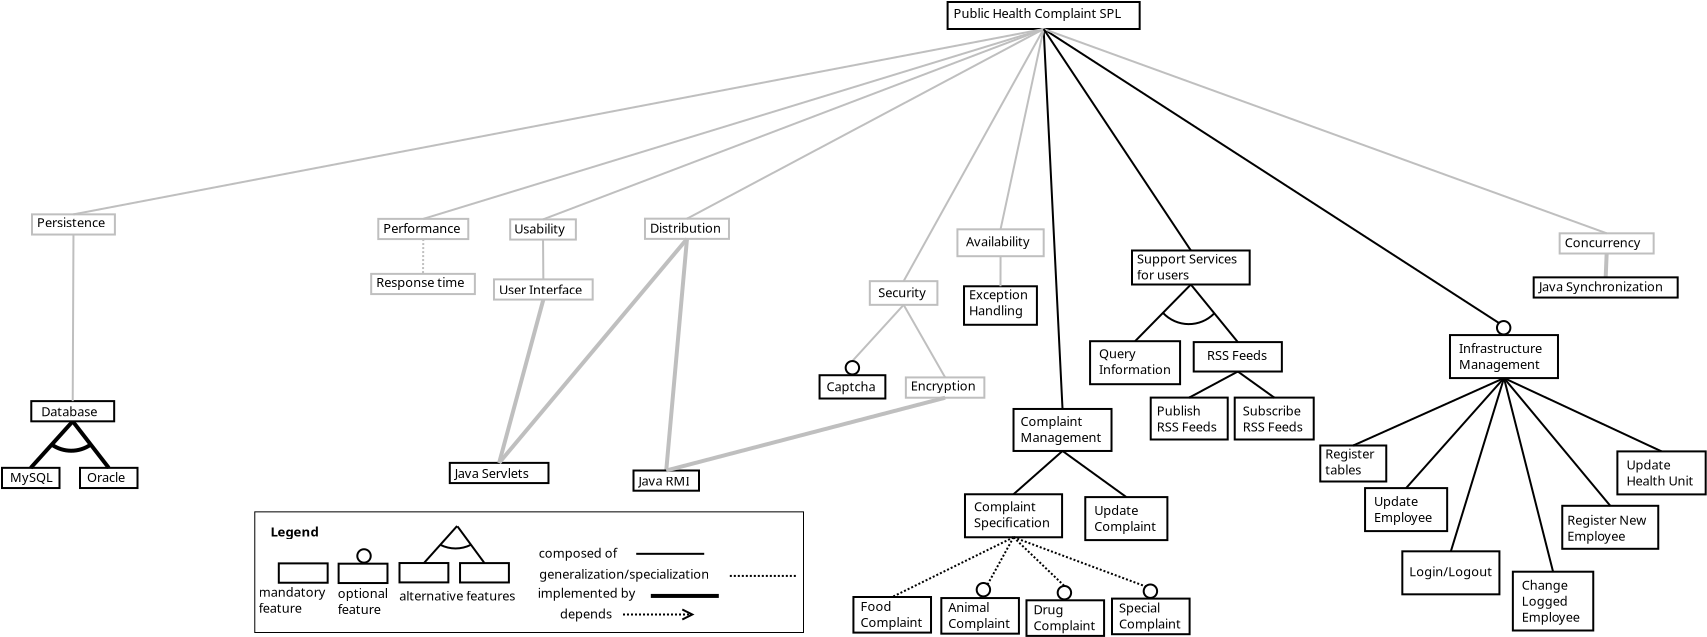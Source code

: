 <?xml version="1.0" encoding="UTF-8"?>
<dia:diagram xmlns:dia="http://www.lysator.liu.se/~alla/dia/">
  <dia:layer name="Background" visible="true" active="true">
    <dia:group>
      <dia:object type="Standard - Box" version="0" id="O0">
        <dia:attribute name="obj_pos">
          <dia:point val="5.436,22.488"/>
        </dia:attribute>
        <dia:attribute name="obj_bb">
          <dia:rectangle val="5.386,22.438;10.341,24.688"/>
        </dia:attribute>
        <dia:attribute name="elem_corner">
          <dia:point val="5.436,22.488"/>
        </dia:attribute>
        <dia:attribute name="elem_width">
          <dia:real val="4.855"/>
        </dia:attribute>
        <dia:attribute name="elem_height">
          <dia:real val="2.15"/>
        </dia:attribute>
        <dia:attribute name="border_width">
          <dia:real val="0.1"/>
        </dia:attribute>
        <dia:attribute name="show_background">
          <dia:boolean val="true"/>
        </dia:attribute>
      </dia:object>
      <dia:object type="Standard - Text" version="1" id="O1">
        <dia:attribute name="obj_pos">
          <dia:point val="5.886,23.338"/>
        </dia:attribute>
        <dia:attribute name="obj_bb">
          <dia:rectangle val="5.886,22.743;9.998,24.291"/>
        </dia:attribute>
        <dia:attribute name="text">
          <dia:composite type="text">
            <dia:attribute name="string">
              <dia:string>#Complaint
Specification#</dia:string>
            </dia:attribute>
            <dia:attribute name="font">
              <dia:font family="sans" style="0" name="Helvetica"/>
            </dia:attribute>
            <dia:attribute name="height">
              <dia:real val="0.8"/>
            </dia:attribute>
            <dia:attribute name="pos">
              <dia:point val="5.886,23.338"/>
            </dia:attribute>
            <dia:attribute name="color">
              <dia:color val="#000000"/>
            </dia:attribute>
            <dia:attribute name="alignment">
              <dia:enum val="0"/>
            </dia:attribute>
          </dia:composite>
        </dia:attribute>
        <dia:attribute name="valign">
          <dia:enum val="3"/>
        </dia:attribute>
      </dia:object>
    </dia:group>
    <dia:group>
      <dia:object type="Standard - Box" version="0" id="O2">
        <dia:attribute name="obj_pos">
          <dia:point val="25.44,22.18"/>
        </dia:attribute>
        <dia:attribute name="obj_bb">
          <dia:rectangle val="25.39,22.13;29.595,24.38"/>
        </dia:attribute>
        <dia:attribute name="elem_corner">
          <dia:point val="25.44,22.18"/>
        </dia:attribute>
        <dia:attribute name="elem_width">
          <dia:real val="4.105"/>
        </dia:attribute>
        <dia:attribute name="elem_height">
          <dia:real val="2.15"/>
        </dia:attribute>
        <dia:attribute name="show_background">
          <dia:boolean val="true"/>
        </dia:attribute>
      </dia:object>
      <dia:object type="Standard - Text" version="1" id="O3">
        <dia:attribute name="obj_pos">
          <dia:point val="25.89,23.08"/>
        </dia:attribute>
        <dia:attribute name="obj_bb">
          <dia:rectangle val="25.89,22.485;29.065,24.032"/>
        </dia:attribute>
        <dia:attribute name="text">
          <dia:composite type="text">
            <dia:attribute name="string">
              <dia:string>#Update
Employee#</dia:string>
            </dia:attribute>
            <dia:attribute name="font">
              <dia:font family="sans" style="0" name="Helvetica"/>
            </dia:attribute>
            <dia:attribute name="height">
              <dia:real val="0.8"/>
            </dia:attribute>
            <dia:attribute name="pos">
              <dia:point val="25.89,23.08"/>
            </dia:attribute>
            <dia:attribute name="color">
              <dia:color val="#000000"/>
            </dia:attribute>
            <dia:attribute name="alignment">
              <dia:enum val="0"/>
            </dia:attribute>
          </dia:composite>
        </dia:attribute>
        <dia:attribute name="valign">
          <dia:enum val="3"/>
        </dia:attribute>
      </dia:object>
    </dia:group>
    <dia:group>
      <dia:object type="Standard - Box" version="0" id="O4">
        <dia:attribute name="obj_pos">
          <dia:point val="35.3,23.065"/>
        </dia:attribute>
        <dia:attribute name="obj_bb">
          <dia:rectangle val="35.25,23.015;40.15,25.265"/>
        </dia:attribute>
        <dia:attribute name="elem_corner">
          <dia:point val="35.3,23.065"/>
        </dia:attribute>
        <dia:attribute name="elem_width">
          <dia:real val="4.8"/>
        </dia:attribute>
        <dia:attribute name="elem_height">
          <dia:real val="2.15"/>
        </dia:attribute>
        <dia:attribute name="show_background">
          <dia:boolean val="true"/>
        </dia:attribute>
      </dia:object>
      <dia:object type="Standard - Text" version="1" id="O5">
        <dia:attribute name="obj_pos">
          <dia:point val="35.545,24.015"/>
        </dia:attribute>
        <dia:attribute name="obj_bb">
          <dia:rectangle val="35.545,23.42;39.782,24.968"/>
        </dia:attribute>
        <dia:attribute name="text">
          <dia:composite type="text">
            <dia:attribute name="string">
              <dia:string>#Register New
Employee#</dia:string>
            </dia:attribute>
            <dia:attribute name="font">
              <dia:font family="sans" style="0" name="Helvetica"/>
            </dia:attribute>
            <dia:attribute name="height">
              <dia:real val="0.8"/>
            </dia:attribute>
            <dia:attribute name="pos">
              <dia:point val="35.545,24.015"/>
            </dia:attribute>
            <dia:attribute name="color">
              <dia:color val="#000000"/>
            </dia:attribute>
            <dia:attribute name="alignment">
              <dia:enum val="0"/>
            </dia:attribute>
          </dia:composite>
        </dia:attribute>
        <dia:attribute name="valign">
          <dia:enum val="3"/>
        </dia:attribute>
      </dia:object>
    </dia:group>
    <dia:object type="Standard - Line" version="0" id="O6">
      <dia:attribute name="obj_pos">
        <dia:point val="10.313,20.323"/>
      </dia:attribute>
      <dia:attribute name="obj_bb">
        <dia:rectangle val="10.243,20.253;13.573,22.7"/>
      </dia:attribute>
      <dia:attribute name="conn_endpoints">
        <dia:point val="10.313,20.323"/>
        <dia:point val="13.503,22.63"/>
      </dia:attribute>
      <dia:attribute name="numcp">
        <dia:int val="1"/>
      </dia:attribute>
      <dia:connections>
        <dia:connection handle="0" to="O24" connection="6"/>
        <dia:connection handle="1" to="O28" connection="1"/>
      </dia:connections>
    </dia:object>
    <dia:object type="Standard - Line" version="0" id="O7">
      <dia:attribute name="obj_pos">
        <dia:point val="10.313,20.323"/>
      </dia:attribute>
      <dia:attribute name="obj_bb">
        <dia:rectangle val="7.793,20.253;10.384,22.559"/>
      </dia:attribute>
      <dia:attribute name="conn_endpoints">
        <dia:point val="10.313,20.323"/>
        <dia:point val="7.863,22.488"/>
      </dia:attribute>
      <dia:attribute name="numcp">
        <dia:int val="1"/>
      </dia:attribute>
      <dia:connections>
        <dia:connection handle="0" to="O24" connection="6"/>
        <dia:connection handle="1" to="O0" connection="1"/>
      </dia:connections>
    </dia:object>
    <dia:object type="Standard - Line" version="0" id="O8">
      <dia:attribute name="obj_pos">
        <dia:point val="16.729,12"/>
      </dia:attribute>
      <dia:attribute name="obj_bb">
        <dia:rectangle val="13.871,11.929;16.799,14.906"/>
      </dia:attribute>
      <dia:attribute name="conn_endpoints">
        <dia:point val="16.729,12"/>
        <dia:point val="13.941,14.835"/>
      </dia:attribute>
      <dia:attribute name="numcp">
        <dia:int val="1"/>
      </dia:attribute>
      <dia:connections>
        <dia:connection handle="0" to="O116" connection="6"/>
        <dia:connection handle="1" to="O30" connection="1"/>
      </dia:connections>
    </dia:object>
    <dia:object type="Standard - Line" version="0" id="O9">
      <dia:attribute name="obj_pos">
        <dia:point val="9.369,-0.775"/>
      </dia:attribute>
      <dia:attribute name="obj_bb">
        <dia:rectangle val="9.3,-0.844;32.202,13.994"/>
      </dia:attribute>
      <dia:attribute name="conn_endpoints">
        <dia:point val="9.369,-0.775"/>
        <dia:point val="32.133,13.925"/>
      </dia:attribute>
      <dia:attribute name="numcp">
        <dia:int val="1"/>
      </dia:attribute>
      <dia:connections>
        <dia:connection handle="0" to="O68" connection="6"/>
        <dia:connection handle="1" to="O125" connection="0"/>
      </dia:connections>
    </dia:object>
    <dia:object type="Standard - Line" version="0" id="O10">
      <dia:attribute name="obj_pos">
        <dia:point val="32.386,16.679"/>
      </dia:attribute>
      <dia:attribute name="obj_bb">
        <dia:rectangle val="27.422,16.609;32.457,22.251"/>
      </dia:attribute>
      <dia:attribute name="conn_endpoints">
        <dia:point val="32.386,16.679"/>
        <dia:point val="27.492,22.18"/>
      </dia:attribute>
      <dia:attribute name="numcp">
        <dia:int val="1"/>
      </dia:attribute>
      <dia:connections>
        <dia:connection handle="0" to="O123" connection="6"/>
        <dia:connection handle="1" to="O2" connection="1"/>
      </dia:connections>
    </dia:object>
    <dia:object type="Standard - Line" version="0" id="O11">
      <dia:attribute name="obj_pos">
        <dia:point val="32.386,16.679"/>
      </dia:attribute>
      <dia:attribute name="obj_bb">
        <dia:rectangle val="32.316,16.609;37.77,23.135"/>
      </dia:attribute>
      <dia:attribute name="conn_endpoints">
        <dia:point val="32.386,16.679"/>
        <dia:point val="37.7,23.065"/>
      </dia:attribute>
      <dia:attribute name="numcp">
        <dia:int val="1"/>
      </dia:attribute>
      <dia:connections>
        <dia:connection handle="0" to="O123" connection="6"/>
        <dia:connection handle="1" to="O4" connection="1"/>
      </dia:connections>
    </dia:object>
    <dia:object type="Standard - Line" version="0" id="O12">
      <dia:attribute name="obj_pos">
        <dia:point val="32.386,16.679"/>
      </dia:attribute>
      <dia:attribute name="obj_bb">
        <dia:rectangle val="32.326,16.619;34.901,26.421"/>
      </dia:attribute>
      <dia:attribute name="conn_endpoints">
        <dia:point val="32.386,16.679"/>
        <dia:point val="34.84,26.36"/>
      </dia:attribute>
      <dia:attribute name="numcp">
        <dia:int val="1"/>
      </dia:attribute>
      <dia:connections>
        <dia:connection handle="0" to="O123" connection="6"/>
        <dia:connection handle="1" to="O112" connection="1"/>
      </dia:connections>
    </dia:object>
    <dia:object type="Standard - Line" version="0" id="O13">
      <dia:attribute name="obj_pos">
        <dia:point val="32.386,16.679"/>
      </dia:attribute>
      <dia:attribute name="obj_bb">
        <dia:rectangle val="29.668,16.617;32.449,25.403"/>
      </dia:attribute>
      <dia:attribute name="conn_endpoints">
        <dia:point val="32.386,16.679"/>
        <dia:point val="29.73,25.341"/>
      </dia:attribute>
      <dia:attribute name="numcp">
        <dia:int val="1"/>
      </dia:attribute>
      <dia:connections>
        <dia:connection handle="0" to="O123" connection="6"/>
        <dia:connection handle="1" to="O110" connection="1"/>
      </dia:connections>
    </dia:object>
    <dia:object type="Standard - Line" version="0" id="O14">
      <dia:attribute name="obj_pos">
        <dia:point val="32.386,16.679"/>
      </dia:attribute>
      <dia:attribute name="obj_bb">
        <dia:rectangle val="32.32,16.613;40.33,20.411"/>
      </dia:attribute>
      <dia:attribute name="conn_endpoints">
        <dia:point val="32.386,16.679"/>
        <dia:point val="40.263,20.345"/>
      </dia:attribute>
      <dia:attribute name="numcp">
        <dia:int val="1"/>
      </dia:attribute>
      <dia:connections>
        <dia:connection handle="0" to="O123" connection="6"/>
        <dia:connection handle="1" to="O126" connection="1"/>
      </dia:connections>
    </dia:object>
    <dia:group>
      <dia:object type="Standard - Box" version="0" id="O15">
        <dia:attribute name="obj_pos">
          <dia:point val="23.2,20.05"/>
        </dia:attribute>
        <dia:attribute name="obj_bb">
          <dia:rectangle val="23.15,20;26.55,21.9"/>
        </dia:attribute>
        <dia:attribute name="elem_corner">
          <dia:point val="23.2,20.05"/>
        </dia:attribute>
        <dia:attribute name="elem_width">
          <dia:real val="3.3"/>
        </dia:attribute>
        <dia:attribute name="elem_height">
          <dia:real val="1.8"/>
        </dia:attribute>
        <dia:attribute name="show_background">
          <dia:boolean val="true"/>
        </dia:attribute>
      </dia:object>
      <dia:object type="Standard - Text" version="1" id="O16">
        <dia:attribute name="obj_pos">
          <dia:point val="23.45,20.7"/>
        </dia:attribute>
        <dia:attribute name="obj_bb">
          <dia:rectangle val="23.45,20.105;26.087,21.652"/>
        </dia:attribute>
        <dia:attribute name="text">
          <dia:composite type="text">
            <dia:attribute name="string">
              <dia:string>#Register
tables#</dia:string>
            </dia:attribute>
            <dia:attribute name="font">
              <dia:font family="sans" style="0" name="Helvetica"/>
            </dia:attribute>
            <dia:attribute name="height">
              <dia:real val="0.8"/>
            </dia:attribute>
            <dia:attribute name="pos">
              <dia:point val="23.45,20.7"/>
            </dia:attribute>
            <dia:attribute name="color">
              <dia:color val="#000000"/>
            </dia:attribute>
            <dia:attribute name="alignment">
              <dia:enum val="0"/>
            </dia:attribute>
          </dia:composite>
        </dia:attribute>
        <dia:attribute name="valign">
          <dia:enum val="3"/>
        </dia:attribute>
      </dia:object>
    </dia:group>
    <dia:object type="Standard - Line" version="0" id="O17">
      <dia:attribute name="obj_pos">
        <dia:point val="32.386,16.679"/>
      </dia:attribute>
      <dia:attribute name="obj_bb">
        <dia:rectangle val="24.784,16.613;32.453,20.116"/>
      </dia:attribute>
      <dia:attribute name="conn_endpoints">
        <dia:point val="32.386,16.679"/>
        <dia:point val="24.85,20.05"/>
      </dia:attribute>
      <dia:attribute name="numcp">
        <dia:int val="1"/>
      </dia:attribute>
      <dia:connections>
        <dia:connection handle="0" to="O123" connection="6"/>
        <dia:connection handle="1" to="O15" connection="1"/>
      </dia:connections>
    </dia:object>
    <dia:group>
      <dia:object type="Standard - Box" version="0" id="O18">
        <dia:attribute name="obj_pos">
          <dia:point val="-0.142,27.625"/>
        </dia:attribute>
        <dia:attribute name="obj_bb">
          <dia:rectangle val="-0.192,27.575;3.788,29.455"/>
        </dia:attribute>
        <dia:attribute name="elem_corner">
          <dia:point val="-0.142,27.625"/>
        </dia:attribute>
        <dia:attribute name="elem_width">
          <dia:real val="3.88"/>
        </dia:attribute>
        <dia:attribute name="elem_height">
          <dia:real val="1.78"/>
        </dia:attribute>
        <dia:attribute name="border_width">
          <dia:real val="0.1"/>
        </dia:attribute>
        <dia:attribute name="show_background">
          <dia:boolean val="true"/>
        </dia:attribute>
      </dia:object>
      <dia:object type="Standard - Text" version="1" id="O19">
        <dia:attribute name="obj_pos">
          <dia:point val="0.208,28.325"/>
        </dia:attribute>
        <dia:attribute name="obj_bb">
          <dia:rectangle val="0.208,27.73;3.481,29.278"/>
        </dia:attribute>
        <dia:attribute name="text">
          <dia:composite type="text">
            <dia:attribute name="string">
              <dia:string>#Food
Complaint#</dia:string>
            </dia:attribute>
            <dia:attribute name="font">
              <dia:font family="sans" style="0" name="Helvetica"/>
            </dia:attribute>
            <dia:attribute name="height">
              <dia:real val="0.8"/>
            </dia:attribute>
            <dia:attribute name="pos">
              <dia:point val="0.208,28.325"/>
            </dia:attribute>
            <dia:attribute name="color">
              <dia:color val="#000000"/>
            </dia:attribute>
            <dia:attribute name="alignment">
              <dia:enum val="0"/>
            </dia:attribute>
          </dia:composite>
        </dia:attribute>
        <dia:attribute name="valign">
          <dia:enum val="3"/>
        </dia:attribute>
      </dia:object>
    </dia:group>
    <dia:object type="Standard - Line" version="0" id="O20">
      <dia:attribute name="obj_pos">
        <dia:point val="7.863,24.638"/>
      </dia:attribute>
      <dia:attribute name="obj_bb">
        <dia:rectangle val="6.125,24.57;7.931,27.746"/>
      </dia:attribute>
      <dia:attribute name="conn_endpoints">
        <dia:point val="7.863,24.638"/>
        <dia:point val="6.193,27.678"/>
      </dia:attribute>
      <dia:attribute name="numcp">
        <dia:int val="1"/>
      </dia:attribute>
      <dia:attribute name="line_width">
        <dia:real val="0.1"/>
      </dia:attribute>
      <dia:attribute name="line_style">
        <dia:enum val="4"/>
      </dia:attribute>
      <dia:connections>
        <dia:connection handle="0" to="O0" connection="6"/>
        <dia:connection handle="1" to="O35" connection="1"/>
      </dia:connections>
    </dia:object>
    <dia:object type="Standard - Line" version="0" id="O21">
      <dia:attribute name="obj_pos">
        <dia:point val="7.863,24.638"/>
      </dia:attribute>
      <dia:attribute name="obj_bb">
        <dia:rectangle val="1.731,24.571;7.93,27.692"/>
      </dia:attribute>
      <dia:attribute name="conn_endpoints">
        <dia:point val="7.863,24.638"/>
        <dia:point val="1.798,27.625"/>
      </dia:attribute>
      <dia:attribute name="numcp">
        <dia:int val="1"/>
      </dia:attribute>
      <dia:attribute name="line_width">
        <dia:real val="0.1"/>
      </dia:attribute>
      <dia:attribute name="line_style">
        <dia:enum val="4"/>
      </dia:attribute>
      <dia:connections>
        <dia:connection handle="0" to="O0" connection="6"/>
        <dia:connection handle="1" to="O18" connection="1"/>
      </dia:connections>
    </dia:object>
    <dia:object type="Standard - Line" version="0" id="O22">
      <dia:attribute name="obj_pos">
        <dia:point val="7.863,24.638"/>
      </dia:attribute>
      <dia:attribute name="obj_bb">
        <dia:rectangle val="7.793,24.567;10.477,27.144"/>
      </dia:attribute>
      <dia:attribute name="conn_endpoints">
        <dia:point val="7.863,24.638"/>
        <dia:point val="10.406,27.074"/>
      </dia:attribute>
      <dia:attribute name="numcp">
        <dia:int val="1"/>
      </dia:attribute>
      <dia:attribute name="line_width">
        <dia:real val="0.1"/>
      </dia:attribute>
      <dia:attribute name="line_style">
        <dia:enum val="4"/>
      </dia:attribute>
      <dia:connections>
        <dia:connection handle="0" to="O0" connection="6"/>
        <dia:connection handle="1" to="O40" connection="1"/>
      </dia:connections>
    </dia:object>
    <dia:object type="Standard - Line" version="0" id="O23">
      <dia:attribute name="obj_pos">
        <dia:point val="7.863,24.638"/>
      </dia:attribute>
      <dia:attribute name="obj_bb">
        <dia:rectangle val="7.799,24.574;14.533,27.161"/>
      </dia:attribute>
      <dia:attribute name="conn_endpoints">
        <dia:point val="7.863,24.638"/>
        <dia:point val="14.469,27.097"/>
      </dia:attribute>
      <dia:attribute name="numcp">
        <dia:int val="1"/>
      </dia:attribute>
      <dia:attribute name="line_width">
        <dia:real val="0.1"/>
      </dia:attribute>
      <dia:attribute name="line_style">
        <dia:enum val="4"/>
      </dia:attribute>
      <dia:connections>
        <dia:connection handle="0" to="O0" connection="6"/>
        <dia:connection handle="1" to="O43" connection="0"/>
      </dia:connections>
    </dia:object>
    <dia:group>
      <dia:object type="Standard - Box" version="0" id="O24">
        <dia:attribute name="obj_pos">
          <dia:point val="7.863,18.223"/>
        </dia:attribute>
        <dia:attribute name="obj_bb">
          <dia:rectangle val="7.813,18.173;12.813,20.373"/>
        </dia:attribute>
        <dia:attribute name="elem_corner">
          <dia:point val="7.863,18.223"/>
        </dia:attribute>
        <dia:attribute name="elem_width">
          <dia:real val="4.9"/>
        </dia:attribute>
        <dia:attribute name="elem_height">
          <dia:real val="2.1"/>
        </dia:attribute>
        <dia:attribute name="border_width">
          <dia:real val="0.1"/>
        </dia:attribute>
        <dia:attribute name="show_background">
          <dia:boolean val="true"/>
        </dia:attribute>
      </dia:object>
      <dia:object type="Standard - Text" version="1" id="O25">
        <dia:attribute name="obj_pos">
          <dia:point val="8.213,19.073"/>
        </dia:attribute>
        <dia:attribute name="obj_bb">
          <dia:rectangle val="8.213,18.478;12.431,20.026"/>
        </dia:attribute>
        <dia:attribute name="text">
          <dia:composite type="text">
            <dia:attribute name="string">
              <dia:string>#Complaint
Management#</dia:string>
            </dia:attribute>
            <dia:attribute name="font">
              <dia:font family="sans" style="0" name="Helvetica"/>
            </dia:attribute>
            <dia:attribute name="height">
              <dia:real val="0.8"/>
            </dia:attribute>
            <dia:attribute name="pos">
              <dia:point val="8.213,19.073"/>
            </dia:attribute>
            <dia:attribute name="color">
              <dia:color val="#000000"/>
            </dia:attribute>
            <dia:attribute name="alignment">
              <dia:enum val="0"/>
            </dia:attribute>
          </dia:composite>
        </dia:attribute>
        <dia:attribute name="valign">
          <dia:enum val="3"/>
        </dia:attribute>
      </dia:object>
    </dia:group>
    <dia:object type="Standard - Line" version="0" id="O26">
      <dia:attribute name="obj_pos">
        <dia:point val="9.369,-0.775"/>
      </dia:attribute>
      <dia:attribute name="obj_bb">
        <dia:rectangle val="9.317,-0.827;10.366,18.276"/>
      </dia:attribute>
      <dia:attribute name="conn_endpoints">
        <dia:point val="9.369,-0.775"/>
        <dia:point val="10.313,18.223"/>
      </dia:attribute>
      <dia:attribute name="numcp">
        <dia:int val="1"/>
      </dia:attribute>
      <dia:attribute name="line_width">
        <dia:real val="0.1"/>
      </dia:attribute>
      <dia:connections>
        <dia:connection handle="0" to="O68" connection="6"/>
        <dia:connection handle="1" to="O24" connection="1"/>
      </dia:connections>
    </dia:object>
    <dia:object type="Standard - Line" version="0" id="O27">
      <dia:attribute name="obj_pos">
        <dia:point val="16.729,12"/>
      </dia:attribute>
      <dia:attribute name="obj_bb">
        <dia:rectangle val="16.659,11.93;19.147,14.95"/>
      </dia:attribute>
      <dia:attribute name="conn_endpoints">
        <dia:point val="16.729,12"/>
        <dia:point val="19.077,14.88"/>
      </dia:attribute>
      <dia:attribute name="numcp">
        <dia:int val="1"/>
      </dia:attribute>
      <dia:attribute name="line_width">
        <dia:real val="0.1"/>
      </dia:attribute>
      <dia:connections>
        <dia:connection handle="0" to="O116" connection="6"/>
        <dia:connection handle="1" to="O134" connection="1"/>
      </dia:connections>
    </dia:object>
    <dia:group>
      <dia:object type="Standard - Box" version="0" id="O28">
        <dia:attribute name="obj_pos">
          <dia:point val="11.451,22.63"/>
        </dia:attribute>
        <dia:attribute name="obj_bb">
          <dia:rectangle val="11.401,22.58;15.606,24.83"/>
        </dia:attribute>
        <dia:attribute name="elem_corner">
          <dia:point val="11.451,22.63"/>
        </dia:attribute>
        <dia:attribute name="elem_width">
          <dia:real val="4.105"/>
        </dia:attribute>
        <dia:attribute name="elem_height">
          <dia:real val="2.15"/>
        </dia:attribute>
        <dia:attribute name="border_width">
          <dia:real val="0.1"/>
        </dia:attribute>
        <dia:attribute name="show_background">
          <dia:boolean val="true"/>
        </dia:attribute>
      </dia:object>
      <dia:object type="Standard - Text" version="1" id="O29">
        <dia:attribute name="obj_pos">
          <dia:point val="11.901,23.53"/>
        </dia:attribute>
        <dia:attribute name="obj_bb">
          <dia:rectangle val="11.901,22.935;15.173,24.483"/>
        </dia:attribute>
        <dia:attribute name="text">
          <dia:composite type="text">
            <dia:attribute name="string">
              <dia:string>#Update
Complaint#</dia:string>
            </dia:attribute>
            <dia:attribute name="font">
              <dia:font family="sans" style="0" name="Helvetica"/>
            </dia:attribute>
            <dia:attribute name="height">
              <dia:real val="0.8"/>
            </dia:attribute>
            <dia:attribute name="pos">
              <dia:point val="11.901,23.53"/>
            </dia:attribute>
            <dia:attribute name="color">
              <dia:color val="#000000"/>
            </dia:attribute>
            <dia:attribute name="alignment">
              <dia:enum val="0"/>
            </dia:attribute>
          </dia:composite>
        </dia:attribute>
        <dia:attribute name="valign">
          <dia:enum val="3"/>
        </dia:attribute>
      </dia:object>
    </dia:group>
    <dia:group>
      <dia:object type="Standard - Box" version="0" id="O30">
        <dia:attribute name="obj_pos">
          <dia:point val="11.691,14.835"/>
        </dia:attribute>
        <dia:attribute name="obj_bb">
          <dia:rectangle val="11.641,14.785;16.241,17.035"/>
        </dia:attribute>
        <dia:attribute name="elem_corner">
          <dia:point val="11.691,14.835"/>
        </dia:attribute>
        <dia:attribute name="elem_width">
          <dia:real val="4.5"/>
        </dia:attribute>
        <dia:attribute name="elem_height">
          <dia:real val="2.15"/>
        </dia:attribute>
        <dia:attribute name="border_width">
          <dia:real val="0.1"/>
        </dia:attribute>
        <dia:attribute name="show_background">
          <dia:boolean val="true"/>
        </dia:attribute>
      </dia:object>
      <dia:object type="Standard - Text" version="1" id="O31">
        <dia:attribute name="obj_pos">
          <dia:point val="12.141,15.685"/>
        </dia:attribute>
        <dia:attribute name="obj_bb">
          <dia:rectangle val="12.141,15.09;15.846,16.638"/>
        </dia:attribute>
        <dia:attribute name="text">
          <dia:composite type="text">
            <dia:attribute name="string">
              <dia:string>#Query
Information#</dia:string>
            </dia:attribute>
            <dia:attribute name="font">
              <dia:font family="sans" style="0" name="Helvetica"/>
            </dia:attribute>
            <dia:attribute name="height">
              <dia:real val="0.8"/>
            </dia:attribute>
            <dia:attribute name="pos">
              <dia:point val="12.141,15.685"/>
            </dia:attribute>
            <dia:attribute name="color">
              <dia:color val="#000000"/>
            </dia:attribute>
            <dia:attribute name="alignment">
              <dia:enum val="0"/>
            </dia:attribute>
          </dia:composite>
        </dia:attribute>
        <dia:attribute name="valign">
          <dia:enum val="3"/>
        </dia:attribute>
      </dia:object>
    </dia:group>
    <dia:group>
      <dia:object type="Standard - Box" version="0" id="O32">
        <dia:attribute name="obj_pos">
          <dia:point val="5.388,12.089"/>
        </dia:attribute>
        <dia:attribute name="obj_bb">
          <dia:rectangle val="5.338,12.039;9.083,14.064"/>
        </dia:attribute>
        <dia:attribute name="elem_corner">
          <dia:point val="5.388,12.089"/>
        </dia:attribute>
        <dia:attribute name="elem_width">
          <dia:real val="3.645"/>
        </dia:attribute>
        <dia:attribute name="elem_height">
          <dia:real val="1.925"/>
        </dia:attribute>
        <dia:attribute name="show_background">
          <dia:boolean val="true"/>
        </dia:attribute>
      </dia:object>
      <dia:object type="Standard - Text" version="1" id="O33">
        <dia:attribute name="obj_pos">
          <dia:point val="5.638,12.739"/>
        </dia:attribute>
        <dia:attribute name="obj_bb">
          <dia:rectangle val="5.638,12.144;8.793,13.692"/>
        </dia:attribute>
        <dia:attribute name="text">
          <dia:composite type="text">
            <dia:attribute name="string">
              <dia:string>#Exception
Handling#</dia:string>
            </dia:attribute>
            <dia:attribute name="font">
              <dia:font family="sans" style="0" name="Helvetica"/>
            </dia:attribute>
            <dia:attribute name="height">
              <dia:real val="0.8"/>
            </dia:attribute>
            <dia:attribute name="pos">
              <dia:point val="5.638,12.739"/>
            </dia:attribute>
            <dia:attribute name="color">
              <dia:color val="#000000"/>
            </dia:attribute>
            <dia:attribute name="alignment">
              <dia:enum val="0"/>
            </dia:attribute>
          </dia:composite>
        </dia:attribute>
        <dia:attribute name="valign">
          <dia:enum val="3"/>
        </dia:attribute>
      </dia:object>
    </dia:group>
    <dia:object type="Standard - Line" version="0" id="O34">
      <dia:attribute name="obj_pos">
        <dia:point val="9.369,-0.775"/>
      </dia:attribute>
      <dia:attribute name="obj_bb">
        <dia:rectangle val="7.156,-0.834;9.428,9.3"/>
      </dia:attribute>
      <dia:attribute name="conn_endpoints">
        <dia:point val="9.369,-0.775"/>
        <dia:point val="7.215,9.241"/>
      </dia:attribute>
      <dia:attribute name="numcp">
        <dia:int val="1"/>
      </dia:attribute>
      <dia:attribute name="line_color">
        <dia:color val="#bfbfbf"/>
      </dia:attribute>
      <dia:attribute name="line_width">
        <dia:real val="0.1"/>
      </dia:attribute>
      <dia:connections>
        <dia:connection handle="0" to="O68" connection="6"/>
        <dia:connection handle="1" to="O118" connection="1"/>
      </dia:connections>
    </dia:object>
    <dia:group>
      <dia:group>
        <dia:object type="Standard - Box" version="0" id="O35">
          <dia:attribute name="obj_pos">
            <dia:point val="4.253,27.678"/>
          </dia:attribute>
          <dia:attribute name="obj_bb">
            <dia:rectangle val="4.203,27.628;8.183,29.509"/>
          </dia:attribute>
          <dia:attribute name="elem_corner">
            <dia:point val="4.253,27.678"/>
          </dia:attribute>
          <dia:attribute name="elem_width">
            <dia:real val="3.88"/>
          </dia:attribute>
          <dia:attribute name="elem_height">
            <dia:real val="1.78"/>
          </dia:attribute>
          <dia:attribute name="border_width">
            <dia:real val="0.1"/>
          </dia:attribute>
          <dia:attribute name="show_background">
            <dia:boolean val="true"/>
          </dia:attribute>
        </dia:object>
        <dia:object type="Standard - Text" version="1" id="O36">
          <dia:attribute name="obj_pos">
            <dia:point val="4.603,28.378"/>
          </dia:attribute>
          <dia:attribute name="obj_bb">
            <dia:rectangle val="4.603,27.784;7.875,29.331"/>
          </dia:attribute>
          <dia:attribute name="text">
            <dia:composite type="text">
              <dia:attribute name="string">
                <dia:string>#Animal
Complaint#</dia:string>
              </dia:attribute>
              <dia:attribute name="font">
                <dia:font family="sans" style="0" name="Helvetica"/>
              </dia:attribute>
              <dia:attribute name="height">
                <dia:real val="0.8"/>
              </dia:attribute>
              <dia:attribute name="pos">
                <dia:point val="4.603,28.378"/>
              </dia:attribute>
              <dia:attribute name="color">
                <dia:color val="#000000"/>
              </dia:attribute>
              <dia:attribute name="alignment">
                <dia:enum val="0"/>
              </dia:attribute>
            </dia:composite>
          </dia:attribute>
          <dia:attribute name="valign">
            <dia:enum val="3"/>
          </dia:attribute>
        </dia:object>
      </dia:group>
      <dia:object type="Standard - Ellipse" version="0" id="O37">
        <dia:attribute name="obj_pos">
          <dia:point val="6.021,26.924"/>
        </dia:attribute>
        <dia:attribute name="obj_bb">
          <dia:rectangle val="5.971,26.874;6.742,27.645"/>
        </dia:attribute>
        <dia:attribute name="elem_corner">
          <dia:point val="6.021,26.924"/>
        </dia:attribute>
        <dia:attribute name="elem_width">
          <dia:real val="0.672"/>
        </dia:attribute>
        <dia:attribute name="elem_height">
          <dia:real val="0.672"/>
        </dia:attribute>
        <dia:attribute name="border_width">
          <dia:real val="0.1"/>
        </dia:attribute>
        <dia:attribute name="aspect">
          <dia:enum val="2"/>
        </dia:attribute>
      </dia:object>
    </dia:group>
    <dia:group>
      <dia:group>
        <dia:object type="Standard - Box" version="0" id="O38">
          <dia:attribute name="obj_pos">
            <dia:point val="8.511,27.79"/>
          </dia:attribute>
          <dia:attribute name="obj_bb">
            <dia:rectangle val="8.461,27.74;12.441,29.62"/>
          </dia:attribute>
          <dia:attribute name="elem_corner">
            <dia:point val="8.511,27.79"/>
          </dia:attribute>
          <dia:attribute name="elem_width">
            <dia:real val="3.88"/>
          </dia:attribute>
          <dia:attribute name="elem_height">
            <dia:real val="1.78"/>
          </dia:attribute>
          <dia:attribute name="border_width">
            <dia:real val="0.1"/>
          </dia:attribute>
          <dia:attribute name="show_background">
            <dia:boolean val="true"/>
          </dia:attribute>
        </dia:object>
        <dia:object type="Standard - Text" version="1" id="O39">
          <dia:attribute name="obj_pos">
            <dia:point val="8.861,28.49"/>
          </dia:attribute>
          <dia:attribute name="obj_bb">
            <dia:rectangle val="8.861,27.895;12.133,29.443"/>
          </dia:attribute>
          <dia:attribute name="text">
            <dia:composite type="text">
              <dia:attribute name="string">
                <dia:string>#Drug
Complaint#</dia:string>
              </dia:attribute>
              <dia:attribute name="font">
                <dia:font family="sans" style="0" name="Helvetica"/>
              </dia:attribute>
              <dia:attribute name="height">
                <dia:real val="0.8"/>
              </dia:attribute>
              <dia:attribute name="pos">
                <dia:point val="8.861,28.49"/>
              </dia:attribute>
              <dia:attribute name="color">
                <dia:color val="#000000"/>
              </dia:attribute>
              <dia:attribute name="alignment">
                <dia:enum val="0"/>
              </dia:attribute>
            </dia:composite>
          </dia:attribute>
          <dia:attribute name="valign">
            <dia:enum val="3"/>
          </dia:attribute>
        </dia:object>
      </dia:group>
      <dia:object type="Standard - Ellipse" version="0" id="O40">
        <dia:attribute name="obj_pos">
          <dia:point val="10.071,27.074"/>
        </dia:attribute>
        <dia:attribute name="obj_bb">
          <dia:rectangle val="10.021,27.024;10.792,27.795"/>
        </dia:attribute>
        <dia:attribute name="elem_corner">
          <dia:point val="10.071,27.074"/>
        </dia:attribute>
        <dia:attribute name="elem_width">
          <dia:real val="0.672"/>
        </dia:attribute>
        <dia:attribute name="elem_height">
          <dia:real val="0.672"/>
        </dia:attribute>
        <dia:attribute name="border_width">
          <dia:real val="0.1"/>
        </dia:attribute>
        <dia:attribute name="aspect">
          <dia:enum val="2"/>
        </dia:attribute>
      </dia:object>
    </dia:group>
    <dia:group>
      <dia:object type="Standard - Box" version="0" id="O41">
        <dia:attribute name="obj_pos">
          <dia:point val="12.787,27.705"/>
        </dia:attribute>
        <dia:attribute name="obj_bb">
          <dia:rectangle val="12.737,27.655;16.717,29.535"/>
        </dia:attribute>
        <dia:attribute name="elem_corner">
          <dia:point val="12.787,27.705"/>
        </dia:attribute>
        <dia:attribute name="elem_width">
          <dia:real val="3.88"/>
        </dia:attribute>
        <dia:attribute name="elem_height">
          <dia:real val="1.78"/>
        </dia:attribute>
        <dia:attribute name="border_width">
          <dia:real val="0.1"/>
        </dia:attribute>
        <dia:attribute name="show_background">
          <dia:boolean val="true"/>
        </dia:attribute>
      </dia:object>
      <dia:object type="Standard - Text" version="1" id="O42">
        <dia:attribute name="obj_pos">
          <dia:point val="13.137,28.405"/>
        </dia:attribute>
        <dia:attribute name="obj_bb">
          <dia:rectangle val="13.137,27.81;16.409,29.357"/>
        </dia:attribute>
        <dia:attribute name="text">
          <dia:composite type="text">
            <dia:attribute name="string">
              <dia:string>#Special
Complaint#</dia:string>
            </dia:attribute>
            <dia:attribute name="font">
              <dia:font family="sans" style="0" name="Helvetica"/>
            </dia:attribute>
            <dia:attribute name="height">
              <dia:real val="0.8"/>
            </dia:attribute>
            <dia:attribute name="pos">
              <dia:point val="13.137,28.405"/>
            </dia:attribute>
            <dia:attribute name="color">
              <dia:color val="#000000"/>
            </dia:attribute>
            <dia:attribute name="alignment">
              <dia:enum val="0"/>
            </dia:attribute>
          </dia:composite>
        </dia:attribute>
        <dia:attribute name="valign">
          <dia:enum val="3"/>
        </dia:attribute>
      </dia:object>
    </dia:group>
    <dia:object type="Standard - Ellipse" version="0" id="O43">
      <dia:attribute name="obj_pos">
        <dia:point val="14.371,26.999"/>
      </dia:attribute>
      <dia:attribute name="obj_bb">
        <dia:rectangle val="14.321,26.949;15.092,27.72"/>
      </dia:attribute>
      <dia:attribute name="elem_corner">
        <dia:point val="14.371,26.999"/>
      </dia:attribute>
      <dia:attribute name="elem_width">
        <dia:real val="0.672"/>
      </dia:attribute>
      <dia:attribute name="elem_height">
        <dia:real val="0.672"/>
      </dia:attribute>
      <dia:attribute name="border_width">
        <dia:real val="0.1"/>
      </dia:attribute>
      <dia:attribute name="aspect">
        <dia:enum val="2"/>
      </dia:attribute>
    </dia:object>
    <dia:object type="Standard - Line" version="0" id="O44">
      <dia:attribute name="obj_pos">
        <dia:point val="2.368,13.017"/>
      </dia:attribute>
      <dia:attribute name="obj_bb">
        <dia:rectangle val="-0.265,12.946;2.438,15.897"/>
      </dia:attribute>
      <dia:attribute name="conn_endpoints">
        <dia:point val="2.368,13.017"/>
        <dia:point val="-0.195,15.827"/>
      </dia:attribute>
      <dia:attribute name="numcp">
        <dia:int val="1"/>
      </dia:attribute>
      <dia:attribute name="line_color">
        <dia:color val="#bfbfbf"/>
      </dia:attribute>
      <dia:attribute name="line_width">
        <dia:real val="0.1"/>
      </dia:attribute>
      <dia:connections>
        <dia:connection handle="0" to="O114" connection="6"/>
        <dia:connection handle="1" to="O139" connection="1"/>
      </dia:connections>
    </dia:object>
    <dia:object type="Standard - Box" version="0" id="O45">
      <dia:attribute name="obj_pos">
        <dia:point val="-30.074,23.368"/>
      </dia:attribute>
      <dia:attribute name="obj_bb">
        <dia:rectangle val="-30.099,23.343;-2.613,29.425"/>
      </dia:attribute>
      <dia:attribute name="elem_corner">
        <dia:point val="-30.074,23.368"/>
      </dia:attribute>
      <dia:attribute name="elem_width">
        <dia:real val="27.436"/>
      </dia:attribute>
      <dia:attribute name="elem_height">
        <dia:real val="6.032"/>
      </dia:attribute>
      <dia:attribute name="border_width">
        <dia:real val="0.05"/>
      </dia:attribute>
      <dia:attribute name="show_background">
        <dia:boolean val="true"/>
      </dia:attribute>
    </dia:object>
    <dia:object type="Standard - Text" version="1" id="O46">
      <dia:attribute name="obj_pos">
        <dia:point val="-29.29,24.598"/>
      </dia:attribute>
      <dia:attribute name="obj_bb">
        <dia:rectangle val="-29.29,23.986;-26.56,24.756"/>
      </dia:attribute>
      <dia:attribute name="text">
        <dia:composite type="text">
          <dia:attribute name="string">
            <dia:string>#Legend#</dia:string>
          </dia:attribute>
          <dia:attribute name="font">
            <dia:font family="sans" style="80" name="Helvetica-Bold"/>
          </dia:attribute>
          <dia:attribute name="height">
            <dia:real val="0.825"/>
          </dia:attribute>
          <dia:attribute name="pos">
            <dia:point val="-29.29,24.598"/>
          </dia:attribute>
          <dia:attribute name="color">
            <dia:color val="#000000"/>
          </dia:attribute>
          <dia:attribute name="alignment">
            <dia:enum val="0"/>
          </dia:attribute>
        </dia:composite>
      </dia:attribute>
      <dia:attribute name="valign">
        <dia:enum val="3"/>
      </dia:attribute>
    </dia:object>
    <dia:object type="Standard - Text" version="1" id="O47">
      <dia:attribute name="obj_pos">
        <dia:point val="-15.852,26.716"/>
      </dia:attribute>
      <dia:attribute name="obj_bb">
        <dia:rectangle val="-15.852,26.121;-6.707,26.869"/>
      </dia:attribute>
      <dia:attribute name="text">
        <dia:composite type="text">
          <dia:attribute name="string">
            <dia:string>#generalization/specialization#</dia:string>
          </dia:attribute>
          <dia:attribute name="font">
            <dia:font family="sans" style="0" name="Helvetica"/>
          </dia:attribute>
          <dia:attribute name="height">
            <dia:real val="0.8"/>
          </dia:attribute>
          <dia:attribute name="pos">
            <dia:point val="-15.852,26.716"/>
          </dia:attribute>
          <dia:attribute name="color">
            <dia:color val="#000000"/>
          </dia:attribute>
          <dia:attribute name="alignment">
            <dia:enum val="0"/>
          </dia:attribute>
        </dia:composite>
      </dia:attribute>
      <dia:attribute name="valign">
        <dia:enum val="3"/>
      </dia:attribute>
    </dia:object>
    <dia:object type="Standard - Text" version="1" id="O48">
      <dia:attribute name="obj_pos">
        <dia:point val="-15.922,27.666"/>
      </dia:attribute>
      <dia:attribute name="obj_bb">
        <dia:rectangle val="-15.922,27.071;-10.677,27.819"/>
      </dia:attribute>
      <dia:attribute name="text">
        <dia:composite type="text">
          <dia:attribute name="string">
            <dia:string>#implemented by#</dia:string>
          </dia:attribute>
          <dia:attribute name="font">
            <dia:font family="sans" style="0" name="Helvetica"/>
          </dia:attribute>
          <dia:attribute name="height">
            <dia:real val="0.8"/>
          </dia:attribute>
          <dia:attribute name="pos">
            <dia:point val="-15.922,27.666"/>
          </dia:attribute>
          <dia:attribute name="color">
            <dia:color val="#000000"/>
          </dia:attribute>
          <dia:attribute name="alignment">
            <dia:enum val="0"/>
          </dia:attribute>
        </dia:composite>
      </dia:attribute>
      <dia:attribute name="valign">
        <dia:enum val="3"/>
      </dia:attribute>
    </dia:object>
    <dia:object type="Standard - Text" version="1" id="O49">
      <dia:attribute name="obj_pos">
        <dia:point val="-15.872,25.666"/>
      </dia:attribute>
      <dia:attribute name="obj_bb">
        <dia:rectangle val="-15.872,25.071;-11.75,25.819"/>
      </dia:attribute>
      <dia:attribute name="text">
        <dia:composite type="text">
          <dia:attribute name="string">
            <dia:string>#composed of#</dia:string>
          </dia:attribute>
          <dia:attribute name="font">
            <dia:font family="sans" style="0" name="Helvetica"/>
          </dia:attribute>
          <dia:attribute name="height">
            <dia:real val="0.8"/>
          </dia:attribute>
          <dia:attribute name="pos">
            <dia:point val="-15.872,25.666"/>
          </dia:attribute>
          <dia:attribute name="color">
            <dia:color val="#000000"/>
          </dia:attribute>
          <dia:attribute name="alignment">
            <dia:enum val="0"/>
          </dia:attribute>
        </dia:composite>
      </dia:attribute>
      <dia:attribute name="valign">
        <dia:enum val="3"/>
      </dia:attribute>
    </dia:object>
    <dia:object type="Standard - Line" version="0" id="O50">
      <dia:attribute name="obj_pos">
        <dia:point val="-11.002,25.466"/>
      </dia:attribute>
      <dia:attribute name="obj_bb">
        <dia:rectangle val="-11.052,25.416;-7.552,25.516"/>
      </dia:attribute>
      <dia:attribute name="conn_endpoints">
        <dia:point val="-11.002,25.466"/>
        <dia:point val="-7.602,25.466"/>
      </dia:attribute>
      <dia:attribute name="numcp">
        <dia:int val="1"/>
      </dia:attribute>
      <dia:attribute name="line_width">
        <dia:real val="0.1"/>
      </dia:attribute>
    </dia:object>
    <dia:object type="Standard - Line" version="0" id="O51">
      <dia:attribute name="obj_pos">
        <dia:point val="-6.322,26.571"/>
      </dia:attribute>
      <dia:attribute name="obj_bb">
        <dia:rectangle val="-6.372,26.521;-2.872,26.621"/>
      </dia:attribute>
      <dia:attribute name="conn_endpoints">
        <dia:point val="-6.322,26.571"/>
        <dia:point val="-2.922,26.571"/>
      </dia:attribute>
      <dia:attribute name="numcp">
        <dia:int val="1"/>
      </dia:attribute>
      <dia:attribute name="line_width">
        <dia:real val="0.1"/>
      </dia:attribute>
      <dia:attribute name="line_style">
        <dia:enum val="4"/>
      </dia:attribute>
    </dia:object>
    <dia:object type="Standard - Line" version="0" id="O52">
      <dia:attribute name="obj_pos">
        <dia:point val="-10.272,27.571"/>
      </dia:attribute>
      <dia:attribute name="obj_bb">
        <dia:rectangle val="-10.372,27.471;-6.772,27.671"/>
      </dia:attribute>
      <dia:attribute name="conn_endpoints">
        <dia:point val="-10.272,27.571"/>
        <dia:point val="-6.872,27.571"/>
      </dia:attribute>
      <dia:attribute name="numcp">
        <dia:int val="1"/>
      </dia:attribute>
      <dia:attribute name="line_width">
        <dia:real val="0.2"/>
      </dia:attribute>
    </dia:object>
    <dia:object type="Standard - Box" version="0" id="O53">
      <dia:attribute name="obj_pos">
        <dia:point val="-28.873,25.944"/>
      </dia:attribute>
      <dia:attribute name="obj_bb">
        <dia:rectangle val="-28.923,25.894;-26.38,26.963"/>
      </dia:attribute>
      <dia:attribute name="elem_corner">
        <dia:point val="-28.873,25.944"/>
      </dia:attribute>
      <dia:attribute name="elem_width">
        <dia:real val="2.443"/>
      </dia:attribute>
      <dia:attribute name="elem_height">
        <dia:real val="0.968"/>
      </dia:attribute>
      <dia:attribute name="border_width">
        <dia:real val="0.1"/>
      </dia:attribute>
      <dia:attribute name="show_background">
        <dia:boolean val="true"/>
      </dia:attribute>
    </dia:object>
    <dia:object type="Standard - Ellipse" version="0" id="O54">
      <dia:attribute name="obj_pos">
        <dia:point val="-24.948,25.236"/>
      </dia:attribute>
      <dia:attribute name="obj_bb">
        <dia:rectangle val="-24.998,25.186;-24.226,25.957"/>
      </dia:attribute>
      <dia:attribute name="elem_corner">
        <dia:point val="-24.948,25.236"/>
      </dia:attribute>
      <dia:attribute name="elem_width">
        <dia:real val="0.672"/>
      </dia:attribute>
      <dia:attribute name="elem_height">
        <dia:real val="0.672"/>
      </dia:attribute>
      <dia:attribute name="border_width">
        <dia:real val="0.1"/>
      </dia:attribute>
      <dia:attribute name="aspect">
        <dia:enum val="2"/>
      </dia:attribute>
    </dia:object>
    <dia:object type="Standard - Text" version="1" id="O55">
      <dia:attribute name="obj_pos">
        <dia:point val="-29.879,27.611"/>
      </dia:attribute>
      <dia:attribute name="obj_bb">
        <dia:rectangle val="-29.879,27.016;-26.374,28.563"/>
      </dia:attribute>
      <dia:attribute name="text">
        <dia:composite type="text">
          <dia:attribute name="string">
            <dia:string>#mandatory
feature#</dia:string>
          </dia:attribute>
          <dia:attribute name="font">
            <dia:font family="sans" style="0" name="Helvetica"/>
          </dia:attribute>
          <dia:attribute name="height">
            <dia:real val="0.8"/>
          </dia:attribute>
          <dia:attribute name="pos">
            <dia:point val="-29.879,27.611"/>
          </dia:attribute>
          <dia:attribute name="color">
            <dia:color val="#000000"/>
          </dia:attribute>
          <dia:attribute name="alignment">
            <dia:enum val="0"/>
          </dia:attribute>
        </dia:composite>
      </dia:attribute>
      <dia:attribute name="valign">
        <dia:enum val="3"/>
      </dia:attribute>
    </dia:object>
    <dia:object type="Standard - Text" version="1" id="O56">
      <dia:attribute name="obj_pos">
        <dia:point val="-25.925,27.677"/>
      </dia:attribute>
      <dia:attribute name="obj_bb">
        <dia:rectangle val="-25.925,27.082;-23.33,28.63"/>
      </dia:attribute>
      <dia:attribute name="text">
        <dia:composite type="text">
          <dia:attribute name="string">
            <dia:string>#optional
feature#</dia:string>
          </dia:attribute>
          <dia:attribute name="font">
            <dia:font family="sans" style="0" name="Helvetica"/>
          </dia:attribute>
          <dia:attribute name="height">
            <dia:real val="0.8"/>
          </dia:attribute>
          <dia:attribute name="pos">
            <dia:point val="-25.925,27.677"/>
          </dia:attribute>
          <dia:attribute name="color">
            <dia:color val="#000000"/>
          </dia:attribute>
          <dia:attribute name="alignment">
            <dia:enum val="0"/>
          </dia:attribute>
        </dia:composite>
      </dia:attribute>
      <dia:attribute name="valign">
        <dia:enum val="3"/>
      </dia:attribute>
    </dia:object>
    <dia:object type="Standard - Text" version="1" id="O57">
      <dia:attribute name="obj_pos">
        <dia:point val="-22.849,27.801"/>
      </dia:attribute>
      <dia:attribute name="obj_bb">
        <dia:rectangle val="-22.849,27.206;-16.536,27.953"/>
      </dia:attribute>
      <dia:attribute name="text">
        <dia:composite type="text">
          <dia:attribute name="string">
            <dia:string>#alternative features#</dia:string>
          </dia:attribute>
          <dia:attribute name="font">
            <dia:font family="sans" style="0" name="Helvetica"/>
          </dia:attribute>
          <dia:attribute name="height">
            <dia:real val="0.8"/>
          </dia:attribute>
          <dia:attribute name="pos">
            <dia:point val="-22.849,27.801"/>
          </dia:attribute>
          <dia:attribute name="color">
            <dia:color val="#000000"/>
          </dia:attribute>
          <dia:attribute name="alignment">
            <dia:enum val="0"/>
          </dia:attribute>
        </dia:composite>
      </dia:attribute>
      <dia:attribute name="valign">
        <dia:enum val="3"/>
      </dia:attribute>
    </dia:object>
    <dia:object type="Standard - Box" version="0" id="O58">
      <dia:attribute name="obj_pos">
        <dia:point val="-25.882,25.959"/>
      </dia:attribute>
      <dia:attribute name="obj_bb">
        <dia:rectangle val="-25.932,25.909;-23.389,26.977"/>
      </dia:attribute>
      <dia:attribute name="elem_corner">
        <dia:point val="-25.882,25.959"/>
      </dia:attribute>
      <dia:attribute name="elem_width">
        <dia:real val="2.443"/>
      </dia:attribute>
      <dia:attribute name="elem_height">
        <dia:real val="0.968"/>
      </dia:attribute>
      <dia:attribute name="border_width">
        <dia:real val="0.1"/>
      </dia:attribute>
      <dia:attribute name="show_background">
        <dia:boolean val="true"/>
      </dia:attribute>
    </dia:object>
    <dia:group>
      <dia:object type="Standard - Line" version="0" id="O59">
        <dia:attribute name="obj_pos">
          <dia:point val="-21.639,25.953"/>
        </dia:attribute>
        <dia:attribute name="obj_bb">
          <dia:rectangle val="-21.709,24.005;-19.887,26.023"/>
        </dia:attribute>
        <dia:attribute name="conn_endpoints">
          <dia:point val="-21.639,25.953"/>
          <dia:point val="-19.958,24.075"/>
        </dia:attribute>
        <dia:attribute name="numcp">
          <dia:int val="1"/>
        </dia:attribute>
        <dia:attribute name="line_width">
          <dia:real val="0.1"/>
        </dia:attribute>
      </dia:object>
      <dia:object type="Standard - Line" version="0" id="O60">
        <dia:attribute name="obj_pos">
          <dia:point val="-19.94,24.093"/>
        </dia:attribute>
        <dia:attribute name="obj_bb">
          <dia:rectangle val="-20.01,24.023;-18.52,26.0"/>
        </dia:attribute>
        <dia:attribute name="conn_endpoints">
          <dia:point val="-19.94,24.093"/>
          <dia:point val="-18.59,25.93"/>
        </dia:attribute>
        <dia:attribute name="numcp">
          <dia:int val="1"/>
        </dia:attribute>
        <dia:attribute name="line_width">
          <dia:real val="0.1"/>
        </dia:attribute>
        <dia:connections>
          <dia:connection handle="1" to="O63" connection="1"/>
        </dia:connections>
      </dia:object>
      <dia:object type="Standard - Arc" version="0" id="O61">
        <dia:attribute name="obj_pos">
          <dia:point val="-20.798,25.014"/>
        </dia:attribute>
        <dia:attribute name="obj_bb">
          <dia:rectangle val="-20.848,24.962;-19.215,25.248"/>
        </dia:attribute>
        <dia:attribute name="conn_endpoints">
          <dia:point val="-20.798,25.014"/>
          <dia:point val="-19.265,25.012"/>
        </dia:attribute>
        <dia:attribute name="curve_distance">
          <dia:real val="0.185"/>
        </dia:attribute>
        <dia:attribute name="line_width">
          <dia:real val="0.1"/>
        </dia:attribute>
        <dia:connections>
          <dia:connection handle="0" to="O59" connection="0"/>
          <dia:connection handle="1" to="O60" connection="0"/>
        </dia:connections>
      </dia:object>
      <dia:object type="Standard - Box" version="0" id="O62">
        <dia:attribute name="obj_pos">
          <dia:point val="-22.838,25.927"/>
        </dia:attribute>
        <dia:attribute name="obj_bb">
          <dia:rectangle val="-22.888,25.877;-20.345,26.945"/>
        </dia:attribute>
        <dia:attribute name="elem_corner">
          <dia:point val="-22.838,25.927"/>
        </dia:attribute>
        <dia:attribute name="elem_width">
          <dia:real val="2.443"/>
        </dia:attribute>
        <dia:attribute name="elem_height">
          <dia:real val="0.968"/>
        </dia:attribute>
        <dia:attribute name="border_width">
          <dia:real val="0.1"/>
        </dia:attribute>
        <dia:attribute name="show_background">
          <dia:boolean val="true"/>
        </dia:attribute>
      </dia:object>
      <dia:object type="Standard - Box" version="0" id="O63">
        <dia:attribute name="obj_pos">
          <dia:point val="-19.811,25.93"/>
        </dia:attribute>
        <dia:attribute name="obj_bb">
          <dia:rectangle val="-19.861,25.88;-17.319,26.948"/>
        </dia:attribute>
        <dia:attribute name="elem_corner">
          <dia:point val="-19.811,25.93"/>
        </dia:attribute>
        <dia:attribute name="elem_width">
          <dia:real val="2.443"/>
        </dia:attribute>
        <dia:attribute name="elem_height">
          <dia:real val="0.968"/>
        </dia:attribute>
        <dia:attribute name="border_width">
          <dia:real val="0.1"/>
        </dia:attribute>
        <dia:attribute name="show_background">
          <dia:boolean val="true"/>
        </dia:attribute>
      </dia:object>
    </dia:group>
    <dia:object type="Standard - Line" version="0" id="O64">
      <dia:attribute name="obj_pos">
        <dia:point val="9.369,-0.775"/>
      </dia:attribute>
      <dia:attribute name="obj_bb">
        <dia:rectangle val="2.3,-0.843;9.437,11.901"/>
      </dia:attribute>
      <dia:attribute name="conn_endpoints">
        <dia:point val="9.369,-0.775"/>
        <dia:point val="2.368,11.833"/>
      </dia:attribute>
      <dia:attribute name="numcp">
        <dia:int val="1"/>
      </dia:attribute>
      <dia:attribute name="line_color">
        <dia:color val="#bfbfbf"/>
      </dia:attribute>
      <dia:attribute name="line_width">
        <dia:real val="0.1"/>
      </dia:attribute>
      <dia:connections>
        <dia:connection handle="0" to="O68" connection="6"/>
        <dia:connection handle="1" to="O114" connection="1"/>
      </dia:connections>
    </dia:object>
    <dia:object type="Standard - Line" version="0" id="O65">
      <dia:attribute name="obj_pos">
        <dia:point val="2.368,13.017"/>
      </dia:attribute>
      <dia:attribute name="obj_bb">
        <dia:rectangle val="2.299,12.949;4.511,16.714"/>
      </dia:attribute>
      <dia:attribute name="conn_endpoints">
        <dia:point val="2.368,13.017"/>
        <dia:point val="4.443,16.646"/>
      </dia:attribute>
      <dia:attribute name="numcp">
        <dia:int val="1"/>
      </dia:attribute>
      <dia:attribute name="line_color">
        <dia:color val="#bfbfbf"/>
      </dia:attribute>
      <dia:attribute name="line_width">
        <dia:real val="0.1"/>
      </dia:attribute>
      <dia:connections>
        <dia:connection handle="0" to="O114" connection="6"/>
        <dia:connection handle="1" to="O66" connection="1"/>
      </dia:connections>
    </dia:object>
    <dia:group>
      <dia:object type="Standard - Box" version="0" id="O66">
        <dia:attribute name="obj_pos">
          <dia:point val="2.48,16.646"/>
        </dia:attribute>
        <dia:attribute name="obj_bb">
          <dia:rectangle val="2.43,16.596;6.455,17.711"/>
        </dia:attribute>
        <dia:attribute name="elem_corner">
          <dia:point val="2.48,16.646"/>
        </dia:attribute>
        <dia:attribute name="elem_width">
          <dia:real val="3.925"/>
        </dia:attribute>
        <dia:attribute name="elem_height">
          <dia:real val="1.015"/>
        </dia:attribute>
        <dia:attribute name="border_color">
          <dia:color val="#bfbfbf"/>
        </dia:attribute>
        <dia:attribute name="show_background">
          <dia:boolean val="true"/>
        </dia:attribute>
      </dia:object>
      <dia:object type="Standard - Text" version="1" id="O67">
        <dia:attribute name="obj_pos">
          <dia:point val="2.73,17.296"/>
        </dia:attribute>
        <dia:attribute name="obj_bb">
          <dia:rectangle val="2.73,16.701;6.168,17.448"/>
        </dia:attribute>
        <dia:attribute name="text">
          <dia:composite type="text">
            <dia:attribute name="string">
              <dia:string>#Encryption#</dia:string>
            </dia:attribute>
            <dia:attribute name="font">
              <dia:font family="sans" style="0" name="Helvetica"/>
            </dia:attribute>
            <dia:attribute name="height">
              <dia:real val="0.8"/>
            </dia:attribute>
            <dia:attribute name="pos">
              <dia:point val="2.73,17.296"/>
            </dia:attribute>
            <dia:attribute name="color">
              <dia:color val="#000000"/>
            </dia:attribute>
            <dia:attribute name="alignment">
              <dia:enum val="0"/>
            </dia:attribute>
          </dia:composite>
        </dia:attribute>
        <dia:attribute name="valign">
          <dia:enum val="3"/>
        </dia:attribute>
      </dia:object>
    </dia:group>
    <dia:group>
      <dia:object type="Standard - Box" version="0" id="O68">
        <dia:attribute name="obj_pos">
          <dia:point val="4.567,-2.125"/>
        </dia:attribute>
        <dia:attribute name="obj_bb">
          <dia:rectangle val="4.517,-2.175;14.221,-0.725"/>
        </dia:attribute>
        <dia:attribute name="elem_corner">
          <dia:point val="4.567,-2.125"/>
        </dia:attribute>
        <dia:attribute name="elem_width">
          <dia:real val="9.603"/>
        </dia:attribute>
        <dia:attribute name="elem_height">
          <dia:real val="1.35"/>
        </dia:attribute>
        <dia:attribute name="show_background">
          <dia:boolean val="true"/>
        </dia:attribute>
      </dia:object>
      <dia:object type="Standard - Text" version="1" id="O69">
        <dia:attribute name="obj_pos">
          <dia:point val="4.867,-1.325"/>
        </dia:attribute>
        <dia:attribute name="obj_bb">
          <dia:rectangle val="4.867,-1.92;13.895,-1.172"/>
        </dia:attribute>
        <dia:attribute name="text">
          <dia:composite type="text">
            <dia:attribute name="string">
              <dia:string>#Public Health Complaint SPL#</dia:string>
            </dia:attribute>
            <dia:attribute name="font">
              <dia:font family="sans" style="0" name="Helvetica"/>
            </dia:attribute>
            <dia:attribute name="height">
              <dia:real val="0.8"/>
            </dia:attribute>
            <dia:attribute name="pos">
              <dia:point val="4.867,-1.325"/>
            </dia:attribute>
            <dia:attribute name="color">
              <dia:color val="#000000"/>
            </dia:attribute>
            <dia:attribute name="alignment">
              <dia:enum val="0"/>
            </dia:attribute>
          </dia:composite>
        </dia:attribute>
        <dia:attribute name="valign">
          <dia:enum val="3"/>
        </dia:attribute>
      </dia:object>
    </dia:group>
    <dia:group>
      <dia:object type="Standard - Box" version="0" id="O70">
        <dia:attribute name="obj_pos">
          <dia:point val="-41.213,8.492"/>
        </dia:attribute>
        <dia:attribute name="obj_bb">
          <dia:rectangle val="-41.263,8.442;-37.018,9.552"/>
        </dia:attribute>
        <dia:attribute name="elem_corner">
          <dia:point val="-41.213,8.492"/>
        </dia:attribute>
        <dia:attribute name="elem_width">
          <dia:real val="4.145"/>
        </dia:attribute>
        <dia:attribute name="elem_height">
          <dia:real val="1.01"/>
        </dia:attribute>
        <dia:attribute name="border_color">
          <dia:color val="#bfbfbf"/>
        </dia:attribute>
        <dia:attribute name="show_background">
          <dia:boolean val="true"/>
        </dia:attribute>
      </dia:object>
      <dia:object type="Standard - Text" version="1" id="O71">
        <dia:attribute name="obj_pos">
          <dia:point val="-40.963,9.142"/>
        </dia:attribute>
        <dia:attribute name="obj_bb">
          <dia:rectangle val="-40.963,8.547;-37.303,9.294"/>
        </dia:attribute>
        <dia:attribute name="text">
          <dia:composite type="text">
            <dia:attribute name="string">
              <dia:string>#Persistence#</dia:string>
            </dia:attribute>
            <dia:attribute name="font">
              <dia:font family="sans" style="0" name="Helvetica"/>
            </dia:attribute>
            <dia:attribute name="height">
              <dia:real val="0.8"/>
            </dia:attribute>
            <dia:attribute name="pos">
              <dia:point val="-40.963,9.142"/>
            </dia:attribute>
            <dia:attribute name="color">
              <dia:color val="#000000"/>
            </dia:attribute>
            <dia:attribute name="alignment">
              <dia:enum val="0"/>
            </dia:attribute>
          </dia:composite>
        </dia:attribute>
        <dia:attribute name="valign">
          <dia:enum val="3"/>
        </dia:attribute>
      </dia:object>
    </dia:group>
    <dia:object type="Standard - Line" version="0" id="O72">
      <dia:attribute name="obj_pos">
        <dia:point val="9.369,-0.775"/>
      </dia:attribute>
      <dia:attribute name="obj_bb">
        <dia:rectangle val="-39.199,-0.833;9.428,8.55"/>
      </dia:attribute>
      <dia:attribute name="conn_endpoints">
        <dia:point val="9.369,-0.775"/>
        <dia:point val="-39.14,8.492"/>
      </dia:attribute>
      <dia:attribute name="numcp">
        <dia:int val="1"/>
      </dia:attribute>
      <dia:attribute name="line_color">
        <dia:color val="#bfbfbf"/>
      </dia:attribute>
      <dia:attribute name="line_width">
        <dia:real val="0.1"/>
      </dia:attribute>
      <dia:connections>
        <dia:connection handle="0" to="O68" connection="6"/>
        <dia:connection handle="1" to="O70" connection="1"/>
      </dia:connections>
    </dia:object>
    <dia:group>
      <dia:object type="Standard - Box" version="0" id="O73">
        <dia:attribute name="obj_pos">
          <dia:point val="-24.254,11.469"/>
        </dia:attribute>
        <dia:attribute name="obj_bb">
          <dia:rectangle val="-24.304,11.419;-19.019,12.529"/>
        </dia:attribute>
        <dia:attribute name="elem_corner">
          <dia:point val="-24.254,11.469"/>
        </dia:attribute>
        <dia:attribute name="elem_width">
          <dia:real val="5.185"/>
        </dia:attribute>
        <dia:attribute name="elem_height">
          <dia:real val="1.01"/>
        </dia:attribute>
        <dia:attribute name="border_color">
          <dia:color val="#bfbfbf"/>
        </dia:attribute>
        <dia:attribute name="show_background">
          <dia:boolean val="true"/>
        </dia:attribute>
      </dia:object>
      <dia:object type="Standard - Text" version="1" id="O74">
        <dia:attribute name="obj_pos">
          <dia:point val="-24.004,12.119"/>
        </dia:attribute>
        <dia:attribute name="obj_bb">
          <dia:rectangle val="-24.004,11.524;-19.279,12.271"/>
        </dia:attribute>
        <dia:attribute name="text">
          <dia:composite type="text">
            <dia:attribute name="string">
              <dia:string>#Response time#</dia:string>
            </dia:attribute>
            <dia:attribute name="font">
              <dia:font family="sans" style="0" name="Helvetica"/>
            </dia:attribute>
            <dia:attribute name="height">
              <dia:real val="0.8"/>
            </dia:attribute>
            <dia:attribute name="pos">
              <dia:point val="-24.004,12.119"/>
            </dia:attribute>
            <dia:attribute name="color">
              <dia:color val="#000000"/>
            </dia:attribute>
            <dia:attribute name="alignment">
              <dia:enum val="0"/>
            </dia:attribute>
          </dia:composite>
        </dia:attribute>
        <dia:attribute name="valign">
          <dia:enum val="3"/>
        </dia:attribute>
      </dia:object>
    </dia:group>
    <dia:group>
      <dia:object type="Standard - Box" version="0" id="O75">
        <dia:attribute name="obj_pos">
          <dia:point val="-23.899,8.719"/>
        </dia:attribute>
        <dia:attribute name="obj_bb">
          <dia:rectangle val="-23.949,8.669;-19.349,9.779"/>
        </dia:attribute>
        <dia:attribute name="elem_corner">
          <dia:point val="-23.899,8.719"/>
        </dia:attribute>
        <dia:attribute name="elem_width">
          <dia:real val="4.5"/>
        </dia:attribute>
        <dia:attribute name="elem_height">
          <dia:real val="1.01"/>
        </dia:attribute>
        <dia:attribute name="border_color">
          <dia:color val="#bfbfbf"/>
        </dia:attribute>
        <dia:attribute name="show_background">
          <dia:boolean val="true"/>
        </dia:attribute>
      </dia:object>
      <dia:object type="Standard - Text" version="1" id="O76">
        <dia:attribute name="obj_pos">
          <dia:point val="-23.649,9.419"/>
        </dia:attribute>
        <dia:attribute name="obj_bb">
          <dia:rectangle val="-23.649,8.824;-19.591,9.571"/>
        </dia:attribute>
        <dia:attribute name="text">
          <dia:composite type="text">
            <dia:attribute name="string">
              <dia:string>#Performance#</dia:string>
            </dia:attribute>
            <dia:attribute name="font">
              <dia:font family="sans" style="0" name="Helvetica"/>
            </dia:attribute>
            <dia:attribute name="height">
              <dia:real val="0.8"/>
            </dia:attribute>
            <dia:attribute name="pos">
              <dia:point val="-23.649,9.419"/>
            </dia:attribute>
            <dia:attribute name="color">
              <dia:color val="#000000"/>
            </dia:attribute>
            <dia:attribute name="alignment">
              <dia:enum val="0"/>
            </dia:attribute>
          </dia:composite>
        </dia:attribute>
        <dia:attribute name="valign">
          <dia:enum val="3"/>
        </dia:attribute>
      </dia:object>
    </dia:group>
    <dia:object type="Standard - Line" version="0" id="O77">
      <dia:attribute name="obj_pos">
        <dia:point val="-21.649,9.729"/>
      </dia:attribute>
      <dia:attribute name="obj_bb">
        <dia:rectangle val="-21.712,9.678;-21.598,11.519"/>
      </dia:attribute>
      <dia:attribute name="conn_endpoints">
        <dia:point val="-21.649,9.729"/>
        <dia:point val="-21.662,11.469"/>
      </dia:attribute>
      <dia:attribute name="numcp">
        <dia:int val="1"/>
      </dia:attribute>
      <dia:attribute name="line_color">
        <dia:color val="#bfbfbf"/>
      </dia:attribute>
      <dia:attribute name="line_width">
        <dia:real val="0.1"/>
      </dia:attribute>
      <dia:attribute name="line_style">
        <dia:enum val="4"/>
      </dia:attribute>
      <dia:connections>
        <dia:connection handle="0" to="O75" connection="6"/>
        <dia:connection handle="1" to="O73" connection="1"/>
      </dia:connections>
    </dia:object>
    <dia:object type="Standard - Line" version="0" id="O78">
      <dia:attribute name="obj_pos">
        <dia:point val="9.369,-0.775"/>
      </dia:attribute>
      <dia:attribute name="obj_bb">
        <dia:rectangle val="-21.711,-0.837;9.431,8.781"/>
      </dia:attribute>
      <dia:attribute name="conn_endpoints">
        <dia:point val="9.369,-0.775"/>
        <dia:point val="-21.649,8.719"/>
      </dia:attribute>
      <dia:attribute name="numcp">
        <dia:int val="1"/>
      </dia:attribute>
      <dia:attribute name="line_color">
        <dia:color val="#bfbfbf"/>
      </dia:attribute>
      <dia:attribute name="line_width">
        <dia:real val="0.1"/>
      </dia:attribute>
      <dia:connections>
        <dia:connection handle="0" to="O68" connection="6"/>
        <dia:connection handle="1" to="O75" connection="1"/>
      </dia:connections>
    </dia:object>
    <dia:group>
      <dia:object type="Standard - Box" version="0" id="O79">
        <dia:attribute name="obj_pos">
          <dia:point val="35.17,9.441"/>
        </dia:attribute>
        <dia:attribute name="obj_bb">
          <dia:rectangle val="35.12,9.391;39.92,10.501"/>
        </dia:attribute>
        <dia:attribute name="elem_corner">
          <dia:point val="35.17,9.441"/>
        </dia:attribute>
        <dia:attribute name="elem_width">
          <dia:real val="4.7"/>
        </dia:attribute>
        <dia:attribute name="elem_height">
          <dia:real val="1.01"/>
        </dia:attribute>
        <dia:attribute name="border_color">
          <dia:color val="#bfbfbf"/>
        </dia:attribute>
        <dia:attribute name="show_background">
          <dia:boolean val="true"/>
        </dia:attribute>
      </dia:object>
      <dia:object type="Standard - Text" version="1" id="O80">
        <dia:attribute name="obj_pos">
          <dia:point val="35.42,10.141"/>
        </dia:attribute>
        <dia:attribute name="obj_bb">
          <dia:rectangle val="35.42,9.546;39.455,10.294"/>
        </dia:attribute>
        <dia:attribute name="text">
          <dia:composite type="text">
            <dia:attribute name="string">
              <dia:string>#Concurrency#</dia:string>
            </dia:attribute>
            <dia:attribute name="font">
              <dia:font family="sans" style="0" name="Helvetica"/>
            </dia:attribute>
            <dia:attribute name="height">
              <dia:real val="0.8"/>
            </dia:attribute>
            <dia:attribute name="pos">
              <dia:point val="35.42,10.141"/>
            </dia:attribute>
            <dia:attribute name="color">
              <dia:color val="#000000"/>
            </dia:attribute>
            <dia:attribute name="alignment">
              <dia:enum val="0"/>
            </dia:attribute>
          </dia:composite>
        </dia:attribute>
        <dia:attribute name="valign">
          <dia:enum val="3"/>
        </dia:attribute>
      </dia:object>
    </dia:group>
    <dia:object type="Standard - Line" version="0" id="O81">
      <dia:attribute name="obj_pos">
        <dia:point val="9.369,-0.775"/>
      </dia:attribute>
      <dia:attribute name="obj_bb">
        <dia:rectangle val="9.305,-0.839;37.584,9.505"/>
      </dia:attribute>
      <dia:attribute name="conn_endpoints">
        <dia:point val="9.369,-0.775"/>
        <dia:point val="37.52,9.441"/>
      </dia:attribute>
      <dia:attribute name="numcp">
        <dia:int val="1"/>
      </dia:attribute>
      <dia:attribute name="line_color">
        <dia:color val="#bfbfbf"/>
      </dia:attribute>
      <dia:attribute name="line_width">
        <dia:real val="0.1"/>
      </dia:attribute>
      <dia:connections>
        <dia:connection handle="0" to="O68" connection="6"/>
        <dia:connection handle="1" to="O79" connection="1"/>
      </dia:connections>
    </dia:object>
    <dia:group>
      <dia:object type="Standard - Box" version="0" id="O82">
        <dia:attribute name="obj_pos">
          <dia:point val="-17.304,8.744"/>
        </dia:attribute>
        <dia:attribute name="obj_bb">
          <dia:rectangle val="-17.354,8.694;-13.969,9.804"/>
        </dia:attribute>
        <dia:attribute name="elem_corner">
          <dia:point val="-17.304,8.744"/>
        </dia:attribute>
        <dia:attribute name="elem_width">
          <dia:real val="3.285"/>
        </dia:attribute>
        <dia:attribute name="elem_height">
          <dia:real val="1.01"/>
        </dia:attribute>
        <dia:attribute name="border_color">
          <dia:color val="#bfbfbf"/>
        </dia:attribute>
        <dia:attribute name="show_background">
          <dia:boolean val="true"/>
        </dia:attribute>
      </dia:object>
      <dia:object type="Standard - Text" version="1" id="O83">
        <dia:attribute name="obj_pos">
          <dia:point val="-17.104,9.449"/>
        </dia:attribute>
        <dia:attribute name="obj_bb">
          <dia:rectangle val="-17.104,8.854;-14.341,9.601"/>
        </dia:attribute>
        <dia:attribute name="text">
          <dia:composite type="text">
            <dia:attribute name="string">
              <dia:string>#Usability#</dia:string>
            </dia:attribute>
            <dia:attribute name="font">
              <dia:font family="sans" style="0" name="Helvetica"/>
            </dia:attribute>
            <dia:attribute name="height">
              <dia:real val="0.8"/>
            </dia:attribute>
            <dia:attribute name="pos">
              <dia:point val="-17.104,9.449"/>
            </dia:attribute>
            <dia:attribute name="color">
              <dia:color val="#000000"/>
            </dia:attribute>
            <dia:attribute name="alignment">
              <dia:enum val="0"/>
            </dia:attribute>
          </dia:composite>
        </dia:attribute>
        <dia:attribute name="valign">
          <dia:enum val="3"/>
        </dia:attribute>
      </dia:object>
    </dia:group>
    <dia:group>
      <dia:object type="Standard - Box" version="0" id="O84">
        <dia:attribute name="obj_pos">
          <dia:point val="-18.114,11.744"/>
        </dia:attribute>
        <dia:attribute name="obj_bb">
          <dia:rectangle val="-18.164,11.694;-13.129,12.804"/>
        </dia:attribute>
        <dia:attribute name="elem_corner">
          <dia:point val="-18.114,11.744"/>
        </dia:attribute>
        <dia:attribute name="elem_width">
          <dia:real val="4.935"/>
        </dia:attribute>
        <dia:attribute name="elem_height">
          <dia:real val="1.01"/>
        </dia:attribute>
        <dia:attribute name="border_color">
          <dia:color val="#bfbfbf"/>
        </dia:attribute>
        <dia:attribute name="show_background">
          <dia:boolean val="true"/>
        </dia:attribute>
      </dia:object>
      <dia:object type="Standard - Text" version="1" id="O85">
        <dia:attribute name="obj_pos">
          <dia:point val="-17.864,12.499"/>
        </dia:attribute>
        <dia:attribute name="obj_bb">
          <dia:rectangle val="-17.864,11.904;-13.336,12.651"/>
        </dia:attribute>
        <dia:attribute name="text">
          <dia:composite type="text">
            <dia:attribute name="string">
              <dia:string>#User Interface#</dia:string>
            </dia:attribute>
            <dia:attribute name="font">
              <dia:font family="sans" style="0" name="Helvetica"/>
            </dia:attribute>
            <dia:attribute name="height">
              <dia:real val="0.8"/>
            </dia:attribute>
            <dia:attribute name="pos">
              <dia:point val="-17.864,12.499"/>
            </dia:attribute>
            <dia:attribute name="color">
              <dia:color val="#000000"/>
            </dia:attribute>
            <dia:attribute name="alignment">
              <dia:enum val="0"/>
            </dia:attribute>
          </dia:composite>
        </dia:attribute>
        <dia:attribute name="valign">
          <dia:enum val="3"/>
        </dia:attribute>
      </dia:object>
    </dia:group>
    <dia:object type="Standard - Line" version="0" id="O86">
      <dia:attribute name="obj_pos">
        <dia:point val="-15.661,9.754"/>
      </dia:attribute>
      <dia:attribute name="obj_bb">
        <dia:rectangle val="-15.711,9.703;-15.596,11.794"/>
      </dia:attribute>
      <dia:attribute name="conn_endpoints">
        <dia:point val="-15.661,9.754"/>
        <dia:point val="-15.646,11.744"/>
      </dia:attribute>
      <dia:attribute name="numcp">
        <dia:int val="1"/>
      </dia:attribute>
      <dia:attribute name="line_color">
        <dia:color val="#bfbfbf"/>
      </dia:attribute>
      <dia:attribute name="line_width">
        <dia:real val="0.1"/>
      </dia:attribute>
      <dia:connections>
        <dia:connection handle="0" to="O82" connection="6"/>
        <dia:connection handle="1" to="O84" connection="1"/>
      </dia:connections>
    </dia:object>
    <dia:object type="Standard - Line" version="0" id="O87">
      <dia:attribute name="obj_pos">
        <dia:point val="9.369,-0.775"/>
      </dia:attribute>
      <dia:attribute name="obj_bb">
        <dia:rectangle val="-15.726,-0.839;9.434,8.808"/>
      </dia:attribute>
      <dia:attribute name="conn_endpoints">
        <dia:point val="9.369,-0.775"/>
        <dia:point val="-15.661,8.744"/>
      </dia:attribute>
      <dia:attribute name="numcp">
        <dia:int val="1"/>
      </dia:attribute>
      <dia:attribute name="line_color">
        <dia:color val="#bfbfbf"/>
      </dia:attribute>
      <dia:attribute name="line_width">
        <dia:real val="0.1"/>
      </dia:attribute>
      <dia:connections>
        <dia:connection handle="0" to="O68" connection="6"/>
        <dia:connection handle="1" to="O82" connection="1"/>
      </dia:connections>
    </dia:object>
    <dia:group>
      <dia:object type="Standard - Box" version="0" id="O88">
        <dia:attribute name="obj_pos">
          <dia:point val="-20.324,20.919"/>
        </dia:attribute>
        <dia:attribute name="obj_bb">
          <dia:rectangle val="-20.374,20.869;-15.339,21.979"/>
        </dia:attribute>
        <dia:attribute name="elem_corner">
          <dia:point val="-20.324,20.919"/>
        </dia:attribute>
        <dia:attribute name="elem_width">
          <dia:real val="4.935"/>
        </dia:attribute>
        <dia:attribute name="elem_height">
          <dia:real val="1.01"/>
        </dia:attribute>
        <dia:attribute name="show_background">
          <dia:boolean val="true"/>
        </dia:attribute>
      </dia:object>
      <dia:object type="Standard - Text" version="1" id="O89">
        <dia:attribute name="obj_pos">
          <dia:point val="-20.074,21.674"/>
        </dia:attribute>
        <dia:attribute name="obj_bb">
          <dia:rectangle val="-20.074,21.079;-15.911,21.826"/>
        </dia:attribute>
        <dia:attribute name="text">
          <dia:composite type="text">
            <dia:attribute name="string">
              <dia:string>#Java Servlets#</dia:string>
            </dia:attribute>
            <dia:attribute name="font">
              <dia:font family="sans" style="0" name="Helvetica"/>
            </dia:attribute>
            <dia:attribute name="height">
              <dia:real val="0.8"/>
            </dia:attribute>
            <dia:attribute name="pos">
              <dia:point val="-20.074,21.674"/>
            </dia:attribute>
            <dia:attribute name="color">
              <dia:color val="#000000"/>
            </dia:attribute>
            <dia:attribute name="alignment">
              <dia:enum val="0"/>
            </dia:attribute>
          </dia:composite>
        </dia:attribute>
        <dia:attribute name="valign">
          <dia:enum val="3"/>
        </dia:attribute>
      </dia:object>
    </dia:group>
    <dia:object type="Standard - Line" version="0" id="O90">
      <dia:attribute name="obj_pos">
        <dia:point val="-15.646,12.754"/>
      </dia:attribute>
      <dia:attribute name="obj_bb">
        <dia:rectangle val="-17.979,12.631;-15.523,21.041"/>
      </dia:attribute>
      <dia:attribute name="conn_endpoints">
        <dia:point val="-15.646,12.754"/>
        <dia:point val="-17.856,20.919"/>
      </dia:attribute>
      <dia:attribute name="numcp">
        <dia:int val="1"/>
      </dia:attribute>
      <dia:attribute name="line_color">
        <dia:color val="#bfbfbf"/>
      </dia:attribute>
      <dia:attribute name="line_width">
        <dia:real val="0.2"/>
      </dia:attribute>
      <dia:connections>
        <dia:connection handle="0" to="O84" connection="6"/>
        <dia:connection handle="1" to="O88" connection="1"/>
      </dia:connections>
    </dia:object>
    <dia:group>
      <dia:object type="Standard - Box" version="0" id="O91">
        <dia:attribute name="obj_pos">
          <dia:point val="-42.713,21.167"/>
        </dia:attribute>
        <dia:attribute name="obj_bb">
          <dia:rectangle val="-42.763,21.117;-39.788,22.227"/>
        </dia:attribute>
        <dia:attribute name="elem_corner">
          <dia:point val="-42.713,21.167"/>
        </dia:attribute>
        <dia:attribute name="elem_width">
          <dia:real val="2.875"/>
        </dia:attribute>
        <dia:attribute name="elem_height">
          <dia:real val="1.01"/>
        </dia:attribute>
        <dia:attribute name="show_background">
          <dia:boolean val="true"/>
        </dia:attribute>
      </dia:object>
      <dia:object type="Standard - Text" version="1" id="O92">
        <dia:attribute name="obj_pos">
          <dia:point val="-42.313,21.872"/>
        </dia:attribute>
        <dia:attribute name="obj_bb">
          <dia:rectangle val="-42.313,21.277;-40.111,22.025"/>
        </dia:attribute>
        <dia:attribute name="text">
          <dia:composite type="text">
            <dia:attribute name="string">
              <dia:string>#MySQL#</dia:string>
            </dia:attribute>
            <dia:attribute name="font">
              <dia:font family="sans" style="0" name="Helvetica"/>
            </dia:attribute>
            <dia:attribute name="height">
              <dia:real val="0.8"/>
            </dia:attribute>
            <dia:attribute name="pos">
              <dia:point val="-42.313,21.872"/>
            </dia:attribute>
            <dia:attribute name="color">
              <dia:color val="#000000"/>
            </dia:attribute>
            <dia:attribute name="alignment">
              <dia:enum val="0"/>
            </dia:attribute>
          </dia:composite>
        </dia:attribute>
        <dia:attribute name="valign">
          <dia:enum val="3"/>
        </dia:attribute>
      </dia:object>
    </dia:group>
    <dia:group>
      <dia:object type="Standard - Box" version="0" id="O93">
        <dia:attribute name="obj_pos">
          <dia:point val="-38.813,21.167"/>
        </dia:attribute>
        <dia:attribute name="obj_bb">
          <dia:rectangle val="-38.863,21.117;-35.888,22.227"/>
        </dia:attribute>
        <dia:attribute name="elem_corner">
          <dia:point val="-38.813,21.167"/>
        </dia:attribute>
        <dia:attribute name="elem_width">
          <dia:real val="2.875"/>
        </dia:attribute>
        <dia:attribute name="elem_height">
          <dia:real val="1.01"/>
        </dia:attribute>
        <dia:attribute name="show_background">
          <dia:boolean val="true"/>
        </dia:attribute>
      </dia:object>
      <dia:object type="Standard - Text" version="1" id="O94">
        <dia:attribute name="obj_pos">
          <dia:point val="-38.463,21.872"/>
        </dia:attribute>
        <dia:attribute name="obj_bb">
          <dia:rectangle val="-38.463,21.277;-36.378,22.025"/>
        </dia:attribute>
        <dia:attribute name="text">
          <dia:composite type="text">
            <dia:attribute name="string">
              <dia:string>#Oracle#</dia:string>
            </dia:attribute>
            <dia:attribute name="font">
              <dia:font family="sans" style="0" name="Helvetica"/>
            </dia:attribute>
            <dia:attribute name="height">
              <dia:real val="0.8"/>
            </dia:attribute>
            <dia:attribute name="pos">
              <dia:point val="-38.463,21.872"/>
            </dia:attribute>
            <dia:attribute name="color">
              <dia:color val="#000000"/>
            </dia:attribute>
            <dia:attribute name="alignment">
              <dia:enum val="0"/>
            </dia:attribute>
          </dia:composite>
        </dia:attribute>
        <dia:attribute name="valign">
          <dia:enum val="3"/>
        </dia:attribute>
      </dia:object>
    </dia:group>
    <dia:object type="Standard - Line" version="0" id="O95">
      <dia:attribute name="obj_pos">
        <dia:point val="-39.177,18.841"/>
      </dia:attribute>
      <dia:attribute name="obj_bb">
        <dia:rectangle val="-41.417,18.7;-39.036,21.309"/>
      </dia:attribute>
      <dia:attribute name="conn_endpoints">
        <dia:point val="-39.177,18.841"/>
        <dia:point val="-41.276,21.167"/>
      </dia:attribute>
      <dia:attribute name="numcp">
        <dia:int val="1"/>
      </dia:attribute>
      <dia:attribute name="line_width">
        <dia:real val="0.2"/>
      </dia:attribute>
      <dia:connections>
        <dia:connection handle="0" to="O102" connection="6"/>
        <dia:connection handle="1" to="O91" connection="1"/>
      </dia:connections>
    </dia:object>
    <dia:object type="Standard - Line" version="0" id="O96">
      <dia:attribute name="obj_pos">
        <dia:point val="-39.177,18.841"/>
      </dia:attribute>
      <dia:attribute name="obj_bb">
        <dia:rectangle val="-39.317,18.701;-37.236,21.308"/>
      </dia:attribute>
      <dia:attribute name="conn_endpoints">
        <dia:point val="-39.177,18.841"/>
        <dia:point val="-37.376,21.167"/>
      </dia:attribute>
      <dia:attribute name="numcp">
        <dia:int val="1"/>
      </dia:attribute>
      <dia:attribute name="line_width">
        <dia:real val="0.2"/>
      </dia:attribute>
      <dia:connections>
        <dia:connection handle="0" to="O102" connection="6"/>
        <dia:connection handle="1" to="O93" connection="1"/>
      </dia:connections>
    </dia:object>
    <dia:object type="Standard - Arc" version="0" id="O97">
      <dia:attribute name="obj_pos">
        <dia:point val="-40.226,20.004"/>
      </dia:attribute>
      <dia:attribute name="obj_bb">
        <dia:rectangle val="-40.326,19.904;-38.176,20.412"/>
      </dia:attribute>
      <dia:attribute name="conn_endpoints">
        <dia:point val="-40.226,20.004"/>
        <dia:point val="-38.276,20.004"/>
      </dia:attribute>
      <dia:attribute name="curve_distance">
        <dia:real val="0.308"/>
      </dia:attribute>
      <dia:attribute name="line_width">
        <dia:real val="0.2"/>
      </dia:attribute>
      <dia:connections>
        <dia:connection handle="0" to="O95" connection="0"/>
        <dia:connection handle="1" to="O96" connection="0"/>
      </dia:connections>
    </dia:object>
    <dia:group>
      <dia:object type="Standard - Box" version="0" id="O98">
        <dia:attribute name="obj_pos">
          <dia:point val="-10.564,8.709"/>
        </dia:attribute>
        <dia:attribute name="obj_bb">
          <dia:rectangle val="-10.614,8.659;-6.314,9.769"/>
        </dia:attribute>
        <dia:attribute name="elem_corner">
          <dia:point val="-10.564,8.709"/>
        </dia:attribute>
        <dia:attribute name="elem_width">
          <dia:real val="4.2"/>
        </dia:attribute>
        <dia:attribute name="elem_height">
          <dia:real val="1.01"/>
        </dia:attribute>
        <dia:attribute name="border_color">
          <dia:color val="#bfbfbf"/>
        </dia:attribute>
        <dia:attribute name="show_background">
          <dia:boolean val="true"/>
        </dia:attribute>
      </dia:object>
      <dia:object type="Standard - Text" version="1" id="O99">
        <dia:attribute name="obj_pos">
          <dia:point val="-10.314,9.409"/>
        </dia:attribute>
        <dia:attribute name="obj_bb">
          <dia:rectangle val="-10.314,8.814;-6.584,9.561"/>
        </dia:attribute>
        <dia:attribute name="text">
          <dia:composite type="text">
            <dia:attribute name="string">
              <dia:string>#Distribution#</dia:string>
            </dia:attribute>
            <dia:attribute name="font">
              <dia:font family="sans" style="0" name="Helvetica"/>
            </dia:attribute>
            <dia:attribute name="height">
              <dia:real val="0.8"/>
            </dia:attribute>
            <dia:attribute name="pos">
              <dia:point val="-10.314,9.409"/>
            </dia:attribute>
            <dia:attribute name="color">
              <dia:color val="#000000"/>
            </dia:attribute>
            <dia:attribute name="alignment">
              <dia:enum val="0"/>
            </dia:attribute>
          </dia:composite>
        </dia:attribute>
        <dia:attribute name="valign">
          <dia:enum val="3"/>
        </dia:attribute>
      </dia:object>
    </dia:group>
    <dia:object type="Standard - Line" version="0" id="O100">
      <dia:attribute name="obj_pos">
        <dia:point val="9.369,-0.775"/>
      </dia:attribute>
      <dia:attribute name="obj_bb">
        <dia:rectangle val="-8.531,-0.842;9.437,8.776"/>
      </dia:attribute>
      <dia:attribute name="conn_endpoints">
        <dia:point val="9.369,-0.775"/>
        <dia:point val="-8.464,8.709"/>
      </dia:attribute>
      <dia:attribute name="numcp">
        <dia:int val="1"/>
      </dia:attribute>
      <dia:attribute name="line_color">
        <dia:color val="#bfbfbf"/>
      </dia:attribute>
      <dia:attribute name="line_width">
        <dia:real val="0.1"/>
      </dia:attribute>
      <dia:connections>
        <dia:connection handle="0" to="O68" connection="6"/>
        <dia:connection handle="1" to="O98" connection="1"/>
      </dia:connections>
    </dia:object>
    <dia:object type="Standard - Line" version="0" id="O101">
      <dia:attribute name="obj_pos">
        <dia:point val="-8.464,9.719"/>
      </dia:attribute>
      <dia:attribute name="obj_bb">
        <dia:rectangle val="-9.609,9.61;-8.355,21.408"/>
      </dia:attribute>
      <dia:attribute name="conn_endpoints">
        <dia:point val="-8.464,9.719"/>
        <dia:point val="-9.501,21.3"/>
      </dia:attribute>
      <dia:attribute name="numcp">
        <dia:int val="1"/>
      </dia:attribute>
      <dia:attribute name="line_color">
        <dia:color val="#bfbfbf"/>
      </dia:attribute>
      <dia:attribute name="line_width">
        <dia:real val="0.2"/>
      </dia:attribute>
      <dia:connections>
        <dia:connection handle="0" to="O98" connection="6"/>
        <dia:connection handle="1" to="O120" connection="1"/>
      </dia:connections>
    </dia:object>
    <dia:group>
      <dia:object type="Standard - Box" version="0" id="O102">
        <dia:attribute name="obj_pos">
          <dia:point val="-41.249,17.831"/>
        </dia:attribute>
        <dia:attribute name="obj_bb">
          <dia:rectangle val="-41.3,17.781;-37.054,18.891"/>
        </dia:attribute>
        <dia:attribute name="elem_corner">
          <dia:point val="-41.249,17.831"/>
        </dia:attribute>
        <dia:attribute name="elem_width">
          <dia:real val="4.145"/>
        </dia:attribute>
        <dia:attribute name="elem_height">
          <dia:real val="1.01"/>
        </dia:attribute>
        <dia:attribute name="show_background">
          <dia:boolean val="true"/>
        </dia:attribute>
      </dia:object>
      <dia:object type="Standard - Text" version="1" id="O103">
        <dia:attribute name="obj_pos">
          <dia:point val="-40.752,18.587"/>
        </dia:attribute>
        <dia:attribute name="obj_bb">
          <dia:rectangle val="-40.752,17.992;-37.697,18.74"/>
        </dia:attribute>
        <dia:attribute name="text">
          <dia:composite type="text">
            <dia:attribute name="string">
              <dia:string>#Database#</dia:string>
            </dia:attribute>
            <dia:attribute name="font">
              <dia:font family="sans" style="0" name="Helvetica"/>
            </dia:attribute>
            <dia:attribute name="height">
              <dia:real val="0.8"/>
            </dia:attribute>
            <dia:attribute name="pos">
              <dia:point val="-40.752,18.587"/>
            </dia:attribute>
            <dia:attribute name="color">
              <dia:color val="#000000"/>
            </dia:attribute>
            <dia:attribute name="alignment">
              <dia:enum val="0"/>
            </dia:attribute>
          </dia:composite>
        </dia:attribute>
        <dia:attribute name="valign">
          <dia:enum val="3"/>
        </dia:attribute>
      </dia:object>
    </dia:group>
    <dia:object type="Standard - Line" version="0" id="O104">
      <dia:attribute name="obj_pos">
        <dia:point val="-39.14,9.502"/>
      </dia:attribute>
      <dia:attribute name="obj_bb">
        <dia:rectangle val="-39.227,9.452;-39.09,17.881"/>
      </dia:attribute>
      <dia:attribute name="conn_endpoints">
        <dia:point val="-39.14,9.502"/>
        <dia:point val="-39.177,17.831"/>
      </dia:attribute>
      <dia:attribute name="numcp">
        <dia:int val="1"/>
      </dia:attribute>
      <dia:attribute name="line_color">
        <dia:color val="#bfbfbf"/>
      </dia:attribute>
      <dia:attribute name="line_width">
        <dia:real val="0.1"/>
      </dia:attribute>
      <dia:connections>
        <dia:connection handle="0" to="O70" connection="6"/>
        <dia:connection handle="1" to="O102" connection="1"/>
      </dia:connections>
    </dia:object>
    <dia:object type="Standard - Arc" version="0" id="O105">
      <dia:attribute name="obj_pos">
        <dia:point val="15.335,13.418"/>
      </dia:attribute>
      <dia:attribute name="obj_bb">
        <dia:rectangle val="15.285,13.367;17.953,14.031"/>
      </dia:attribute>
      <dia:attribute name="conn_endpoints">
        <dia:point val="15.335,13.418"/>
        <dia:point val="17.903,13.44"/>
      </dia:attribute>
      <dia:attribute name="curve_distance">
        <dia:real val="0.552"/>
      </dia:attribute>
      <dia:attribute name="line_width">
        <dia:real val="0.1"/>
      </dia:attribute>
      <dia:connections>
        <dia:connection handle="0" to="O8" connection="0"/>
        <dia:connection handle="1" to="O27" connection="0"/>
      </dia:connections>
    </dia:object>
    <dia:object type="Standard - Line" version="0" id="O106">
      <dia:attribute name="obj_pos">
        <dia:point val="16.729,10.3"/>
      </dia:attribute>
      <dia:attribute name="obj_bb">
        <dia:rectangle val="9.3,-0.844;16.798,10.369"/>
      </dia:attribute>
      <dia:attribute name="conn_endpoints">
        <dia:point val="16.729,10.3"/>
        <dia:point val="9.369,-0.775"/>
      </dia:attribute>
      <dia:attribute name="numcp">
        <dia:int val="1"/>
      </dia:attribute>
      <dia:attribute name="line_width">
        <dia:real val="0.1"/>
      </dia:attribute>
      <dia:connections>
        <dia:connection handle="0" to="O116" connection="1"/>
        <dia:connection handle="1" to="O68" connection="6"/>
      </dia:connections>
    </dia:object>
    <dia:group>
      <dia:object type="Standard - Line" version="0" id="O107">
        <dia:attribute name="obj_pos">
          <dia:point val="-11.663,28.5"/>
        </dia:attribute>
        <dia:attribute name="obj_bb">
          <dia:rectangle val="-11.713,28.169;-7.976,28.831"/>
        </dia:attribute>
        <dia:attribute name="conn_endpoints">
          <dia:point val="-11.663,28.5"/>
          <dia:point val="-8.088,28.5"/>
        </dia:attribute>
        <dia:attribute name="numcp">
          <dia:int val="1"/>
        </dia:attribute>
        <dia:attribute name="line_style">
          <dia:enum val="4"/>
        </dia:attribute>
        <dia:attribute name="end_arrow">
          <dia:enum val="1"/>
        </dia:attribute>
        <dia:attribute name="end_arrow_length">
          <dia:real val="0.5"/>
        </dia:attribute>
        <dia:attribute name="end_arrow_width">
          <dia:real val="0.5"/>
        </dia:attribute>
      </dia:object>
      <dia:object type="Standard - Text" version="1" id="O108">
        <dia:attribute name="obj_pos">
          <dia:point val="-14.813,28.7"/>
        </dia:attribute>
        <dia:attribute name="obj_bb">
          <dia:rectangle val="-14.813,28.105;-12.063,28.852"/>
        </dia:attribute>
        <dia:attribute name="text">
          <dia:composite type="text">
            <dia:attribute name="string">
              <dia:string>#depends#</dia:string>
            </dia:attribute>
            <dia:attribute name="font">
              <dia:font family="sans" style="0" name="Helvetica"/>
            </dia:attribute>
            <dia:attribute name="height">
              <dia:real val="0.8"/>
            </dia:attribute>
            <dia:attribute name="pos">
              <dia:point val="-14.813,28.7"/>
            </dia:attribute>
            <dia:attribute name="color">
              <dia:color val="#000000"/>
            </dia:attribute>
            <dia:attribute name="alignment">
              <dia:enum val="0"/>
            </dia:attribute>
          </dia:composite>
        </dia:attribute>
        <dia:attribute name="valign">
          <dia:enum val="3"/>
        </dia:attribute>
      </dia:object>
    </dia:group>
    <dia:object type="Standard - Line" version="0" id="O109">
      <dia:attribute name="obj_pos">
        <dia:point val="7.215,10.584"/>
      </dia:attribute>
      <dia:attribute name="obj_bb">
        <dia:rectangle val="7.161,10.534;7.265,12.139"/>
      </dia:attribute>
      <dia:attribute name="conn_endpoints">
        <dia:point val="7.215,10.584"/>
        <dia:point val="7.211,12.089"/>
      </dia:attribute>
      <dia:attribute name="numcp">
        <dia:int val="1"/>
      </dia:attribute>
      <dia:attribute name="line_color">
        <dia:color val="#bfbfbf"/>
      </dia:attribute>
      <dia:connections>
        <dia:connection handle="0" to="O118" connection="6"/>
        <dia:connection handle="1" to="O32" connection="1"/>
      </dia:connections>
    </dia:object>
    <dia:group>
      <dia:object type="Standard - Box" version="0" id="O110">
        <dia:attribute name="obj_pos">
          <dia:point val="27.303,25.341"/>
        </dia:attribute>
        <dia:attribute name="obj_bb">
          <dia:rectangle val="27.253,25.291;32.208,27.541"/>
        </dia:attribute>
        <dia:attribute name="elem_corner">
          <dia:point val="27.303,25.341"/>
        </dia:attribute>
        <dia:attribute name="elem_width">
          <dia:real val="4.855"/>
        </dia:attribute>
        <dia:attribute name="elem_height">
          <dia:real val="2.15"/>
        </dia:attribute>
        <dia:attribute name="show_background">
          <dia:boolean val="true"/>
        </dia:attribute>
      </dia:object>
      <dia:object type="Standard - Text" version="1" id="O111">
        <dia:attribute name="obj_pos">
          <dia:point val="27.653,26.591"/>
        </dia:attribute>
        <dia:attribute name="obj_bb">
          <dia:rectangle val="27.653,25.996;31.793,26.743"/>
        </dia:attribute>
        <dia:attribute name="text">
          <dia:composite type="text">
            <dia:attribute name="string">
              <dia:string>#Login/Logout#</dia:string>
            </dia:attribute>
            <dia:attribute name="font">
              <dia:font family="sans" style="0" name="Helvetica"/>
            </dia:attribute>
            <dia:attribute name="height">
              <dia:real val="0.8"/>
            </dia:attribute>
            <dia:attribute name="pos">
              <dia:point val="27.653,26.591"/>
            </dia:attribute>
            <dia:attribute name="color">
              <dia:color val="#000000"/>
            </dia:attribute>
            <dia:attribute name="alignment">
              <dia:enum val="0"/>
            </dia:attribute>
          </dia:composite>
        </dia:attribute>
        <dia:attribute name="valign">
          <dia:enum val="3"/>
        </dia:attribute>
      </dia:object>
    </dia:group>
    <dia:group>
      <dia:object type="Standard - Box" version="0" id="O112">
        <dia:attribute name="obj_pos">
          <dia:point val="32.83,26.36"/>
        </dia:attribute>
        <dia:attribute name="obj_bb">
          <dia:rectangle val="32.78,26.31;36.9,29.35"/>
        </dia:attribute>
        <dia:attribute name="elem_corner">
          <dia:point val="32.83,26.36"/>
        </dia:attribute>
        <dia:attribute name="elem_width">
          <dia:real val="4.02"/>
        </dia:attribute>
        <dia:attribute name="elem_height">
          <dia:real val="2.94"/>
        </dia:attribute>
        <dia:attribute name="show_background">
          <dia:boolean val="true"/>
        </dia:attribute>
      </dia:object>
      <dia:object type="Standard - Text" version="1" id="O113">
        <dia:attribute name="obj_pos">
          <dia:point val="33.28,27.26"/>
        </dia:attribute>
        <dia:attribute name="obj_bb">
          <dia:rectangle val="33.28,26.665;36.455,29.012"/>
        </dia:attribute>
        <dia:attribute name="text">
          <dia:composite type="text">
            <dia:attribute name="string">
              <dia:string>#Change
Logged
Employee#</dia:string>
            </dia:attribute>
            <dia:attribute name="font">
              <dia:font family="sans" style="0" name="Helvetica"/>
            </dia:attribute>
            <dia:attribute name="height">
              <dia:real val="0.8"/>
            </dia:attribute>
            <dia:attribute name="pos">
              <dia:point val="33.28,27.26"/>
            </dia:attribute>
            <dia:attribute name="color">
              <dia:color val="#000000"/>
            </dia:attribute>
            <dia:attribute name="alignment">
              <dia:enum val="0"/>
            </dia:attribute>
          </dia:composite>
        </dia:attribute>
        <dia:attribute name="valign">
          <dia:enum val="3"/>
        </dia:attribute>
      </dia:object>
    </dia:group>
    <dia:object type="Standard - Box" version="0" id="O114">
      <dia:attribute name="obj_pos">
        <dia:point val="0.678,11.833"/>
      </dia:attribute>
      <dia:attribute name="obj_bb">
        <dia:rectangle val="0.628,11.783;4.107,13.067"/>
      </dia:attribute>
      <dia:attribute name="elem_corner">
        <dia:point val="0.678,11.833"/>
      </dia:attribute>
      <dia:attribute name="elem_width">
        <dia:real val="3.379"/>
      </dia:attribute>
      <dia:attribute name="elem_height">
        <dia:real val="1.184"/>
      </dia:attribute>
      <dia:attribute name="border_color">
        <dia:color val="#bfbfbf"/>
      </dia:attribute>
      <dia:attribute name="show_background">
        <dia:boolean val="true"/>
      </dia:attribute>
    </dia:object>
    <dia:object type="Standard - Text" version="1" id="O115">
      <dia:attribute name="obj_pos">
        <dia:point val="1.105,12.639"/>
      </dia:attribute>
      <dia:attribute name="obj_bb">
        <dia:rectangle val="1.105,12.044;3.735,12.792"/>
      </dia:attribute>
      <dia:attribute name="text">
        <dia:composite type="text">
          <dia:attribute name="string">
            <dia:string>#Security#</dia:string>
          </dia:attribute>
          <dia:attribute name="font">
            <dia:font family="sans" style="0" name="Helvetica"/>
          </dia:attribute>
          <dia:attribute name="height">
            <dia:real val="0.8"/>
          </dia:attribute>
          <dia:attribute name="pos">
            <dia:point val="1.105,12.639"/>
          </dia:attribute>
          <dia:attribute name="color">
            <dia:color val="#000000"/>
          </dia:attribute>
          <dia:attribute name="alignment">
            <dia:enum val="0"/>
          </dia:attribute>
        </dia:composite>
      </dia:attribute>
      <dia:attribute name="valign">
        <dia:enum val="3"/>
      </dia:attribute>
    </dia:object>
    <dia:group>
      <dia:object type="Standard - Box" version="0" id="O116">
        <dia:attribute name="obj_pos">
          <dia:point val="13.787,10.3"/>
        </dia:attribute>
        <dia:attribute name="obj_bb">
          <dia:rectangle val="13.737,10.25;19.721,12.05"/>
        </dia:attribute>
        <dia:attribute name="elem_corner">
          <dia:point val="13.787,10.3"/>
        </dia:attribute>
        <dia:attribute name="elem_width">
          <dia:real val="5.884"/>
        </dia:attribute>
        <dia:attribute name="elem_height">
          <dia:real val="1.7"/>
        </dia:attribute>
        <dia:attribute name="border_width">
          <dia:real val="0.1"/>
        </dia:attribute>
        <dia:attribute name="show_background">
          <dia:boolean val="true"/>
        </dia:attribute>
      </dia:object>
      <dia:object type="Standard - Text" version="1" id="O117">
        <dia:attribute name="obj_pos">
          <dia:point val="14.037,10.95"/>
        </dia:attribute>
        <dia:attribute name="obj_bb">
          <dia:rectangle val="14.037,10.355;19.474,11.902"/>
        </dia:attribute>
        <dia:attribute name="text">
          <dia:composite type="text">
            <dia:attribute name="string">
              <dia:string>#Support Services
for users#</dia:string>
            </dia:attribute>
            <dia:attribute name="font">
              <dia:font family="sans" style="0" name="Helvetica"/>
            </dia:attribute>
            <dia:attribute name="height">
              <dia:real val="0.8"/>
            </dia:attribute>
            <dia:attribute name="pos">
              <dia:point val="14.037,10.95"/>
            </dia:attribute>
            <dia:attribute name="color">
              <dia:color val="#000000"/>
            </dia:attribute>
            <dia:attribute name="alignment">
              <dia:enum val="0"/>
            </dia:attribute>
          </dia:composite>
        </dia:attribute>
        <dia:attribute name="valign">
          <dia:enum val="3"/>
        </dia:attribute>
      </dia:object>
    </dia:group>
    <dia:group>
      <dia:object type="Standard - Box" version="0" id="O118">
        <dia:attribute name="obj_pos">
          <dia:point val="5.058,9.241"/>
        </dia:attribute>
        <dia:attribute name="obj_bb">
          <dia:rectangle val="5.008,9.191;9.422,10.634"/>
        </dia:attribute>
        <dia:attribute name="elem_corner">
          <dia:point val="5.058,9.241"/>
        </dia:attribute>
        <dia:attribute name="elem_width">
          <dia:real val="4.313"/>
        </dia:attribute>
        <dia:attribute name="elem_height">
          <dia:real val="1.344"/>
        </dia:attribute>
        <dia:attribute name="border_width">
          <dia:real val="0.1"/>
        </dia:attribute>
        <dia:attribute name="border_color">
          <dia:color val="#bfbfbf"/>
        </dia:attribute>
        <dia:attribute name="show_background">
          <dia:boolean val="true"/>
        </dia:attribute>
      </dia:object>
      <dia:object type="Standard - Text" version="1" id="O119">
        <dia:attribute name="obj_pos">
          <dia:point val="5.483,10.089"/>
        </dia:attribute>
        <dia:attribute name="obj_bb">
          <dia:rectangle val="5.483,9.494;8.973,10.242"/>
        </dia:attribute>
        <dia:attribute name="text">
          <dia:composite type="text">
            <dia:attribute name="string">
              <dia:string>#Availability#</dia:string>
            </dia:attribute>
            <dia:attribute name="font">
              <dia:font family="sans" style="0" name="Helvetica"/>
            </dia:attribute>
            <dia:attribute name="height">
              <dia:real val="0.8"/>
            </dia:attribute>
            <dia:attribute name="pos">
              <dia:point val="5.483,10.089"/>
            </dia:attribute>
            <dia:attribute name="color">
              <dia:color val="#000000"/>
            </dia:attribute>
            <dia:attribute name="alignment">
              <dia:enum val="0"/>
            </dia:attribute>
          </dia:composite>
        </dia:attribute>
        <dia:attribute name="valign">
          <dia:enum val="3"/>
        </dia:attribute>
      </dia:object>
    </dia:group>
    <dia:group>
      <dia:object type="Standard - Box" version="0" id="O120">
        <dia:attribute name="obj_pos">
          <dia:point val="-11.138,21.3"/>
        </dia:attribute>
        <dia:attribute name="obj_bb">
          <dia:rectangle val="-11.188,21.25;-7.813,22.36"/>
        </dia:attribute>
        <dia:attribute name="elem_corner">
          <dia:point val="-11.138,21.3"/>
        </dia:attribute>
        <dia:attribute name="elem_width">
          <dia:real val="3.275"/>
        </dia:attribute>
        <dia:attribute name="elem_height">
          <dia:real val="1.01"/>
        </dia:attribute>
        <dia:attribute name="show_background">
          <dia:boolean val="true"/>
        </dia:attribute>
      </dia:object>
      <dia:object type="Standard - Text" version="1" id="O121">
        <dia:attribute name="obj_pos">
          <dia:point val="-10.888,22.055"/>
        </dia:attribute>
        <dia:attribute name="obj_bb">
          <dia:rectangle val="-10.888,21.46;-8.143,22.207"/>
        </dia:attribute>
        <dia:attribute name="text">
          <dia:composite type="text">
            <dia:attribute name="string">
              <dia:string>#Java RMI#</dia:string>
            </dia:attribute>
            <dia:attribute name="font">
              <dia:font family="sans" style="0" name="Helvetica"/>
            </dia:attribute>
            <dia:attribute name="height">
              <dia:real val="0.8"/>
            </dia:attribute>
            <dia:attribute name="pos">
              <dia:point val="-10.888,22.055"/>
            </dia:attribute>
            <dia:attribute name="color">
              <dia:color val="#000000"/>
            </dia:attribute>
            <dia:attribute name="alignment">
              <dia:enum val="0"/>
            </dia:attribute>
          </dia:composite>
        </dia:attribute>
        <dia:attribute name="valign">
          <dia:enum val="3"/>
        </dia:attribute>
      </dia:object>
    </dia:group>
    <dia:object type="Standard - Line" version="0" id="O122">
      <dia:attribute name="obj_pos">
        <dia:point val="-8.464,9.719"/>
      </dia:attribute>
      <dia:attribute name="obj_bb">
        <dia:rectangle val="-17.997,9.578;-8.323,21.059"/>
      </dia:attribute>
      <dia:attribute name="conn_endpoints">
        <dia:point val="-8.464,9.719"/>
        <dia:point val="-17.856,20.919"/>
      </dia:attribute>
      <dia:attribute name="numcp">
        <dia:int val="1"/>
      </dia:attribute>
      <dia:attribute name="line_color">
        <dia:color val="#bfbfbf"/>
      </dia:attribute>
      <dia:attribute name="line_width">
        <dia:real val="0.2"/>
      </dia:attribute>
      <dia:connections>
        <dia:connection handle="0" to="O98" connection="6"/>
        <dia:connection handle="1" to="O88" connection="1"/>
      </dia:connections>
    </dia:object>
    <dia:group>
      <dia:object type="Standard - Box" version="0" id="O123">
        <dia:attribute name="obj_pos">
          <dia:point val="29.686,14.529"/>
        </dia:attribute>
        <dia:attribute name="obj_bb">
          <dia:rectangle val="29.636,14.479;35.136,16.729"/>
        </dia:attribute>
        <dia:attribute name="elem_corner">
          <dia:point val="29.686,14.529"/>
        </dia:attribute>
        <dia:attribute name="elem_width">
          <dia:real val="5.4"/>
        </dia:attribute>
        <dia:attribute name="elem_height">
          <dia:real val="2.15"/>
        </dia:attribute>
        <dia:attribute name="show_background">
          <dia:boolean val="true"/>
        </dia:attribute>
      </dia:object>
      <dia:object type="Standard - Text" version="1" id="O124">
        <dia:attribute name="obj_pos">
          <dia:point val="30.136,15.429"/>
        </dia:attribute>
        <dia:attribute name="obj_bb">
          <dia:rectangle val="30.136,14.834;34.511,16.382"/>
        </dia:attribute>
        <dia:attribute name="text">
          <dia:composite type="text">
            <dia:attribute name="string">
              <dia:string>#Infrastructure
Management#</dia:string>
            </dia:attribute>
            <dia:attribute name="font">
              <dia:font family="sans" style="0" name="Helvetica"/>
            </dia:attribute>
            <dia:attribute name="height">
              <dia:real val="0.8"/>
            </dia:attribute>
            <dia:attribute name="pos">
              <dia:point val="30.136,15.429"/>
            </dia:attribute>
            <dia:attribute name="color">
              <dia:color val="#000000"/>
            </dia:attribute>
            <dia:attribute name="alignment">
              <dia:enum val="0"/>
            </dia:attribute>
          </dia:composite>
        </dia:attribute>
        <dia:attribute name="valign">
          <dia:enum val="3"/>
        </dia:attribute>
      </dia:object>
      <dia:object type="Standard - Ellipse" version="0" id="O125">
        <dia:attribute name="obj_pos">
          <dia:point val="32.035,13.827"/>
        </dia:attribute>
        <dia:attribute name="obj_bb">
          <dia:rectangle val="31.985,13.777;32.757,14.548"/>
        </dia:attribute>
        <dia:attribute name="elem_corner">
          <dia:point val="32.035,13.827"/>
        </dia:attribute>
        <dia:attribute name="elem_width">
          <dia:real val="0.672"/>
        </dia:attribute>
        <dia:attribute name="elem_height">
          <dia:real val="0.672"/>
        </dia:attribute>
        <dia:attribute name="border_width">
          <dia:real val="0.1"/>
        </dia:attribute>
        <dia:attribute name="aspect">
          <dia:enum val="2"/>
        </dia:attribute>
      </dia:object>
    </dia:group>
    <dia:group>
      <dia:object type="Standard - Box" version="0" id="O126">
        <dia:attribute name="obj_pos">
          <dia:point val="38.056,20.345"/>
        </dia:attribute>
        <dia:attribute name="obj_bb">
          <dia:rectangle val="38.006,20.295;42.521,22.545"/>
        </dia:attribute>
        <dia:attribute name="elem_corner">
          <dia:point val="38.056,20.345"/>
        </dia:attribute>
        <dia:attribute name="elem_width">
          <dia:real val="4.415"/>
        </dia:attribute>
        <dia:attribute name="elem_height">
          <dia:real val="2.15"/>
        </dia:attribute>
        <dia:attribute name="border_width">
          <dia:real val="0.1"/>
        </dia:attribute>
        <dia:attribute name="show_background">
          <dia:boolean val="true"/>
        </dia:attribute>
      </dia:object>
      <dia:object type="Standard - Text" version="1" id="O127">
        <dia:attribute name="obj_pos">
          <dia:point val="38.506,21.245"/>
        </dia:attribute>
        <dia:attribute name="obj_bb">
          <dia:rectangle val="38.506,20.65;42.111,22.198"/>
        </dia:attribute>
        <dia:attribute name="text">
          <dia:composite type="text">
            <dia:attribute name="string">
              <dia:string>#Update
Health Unit#</dia:string>
            </dia:attribute>
            <dia:attribute name="font">
              <dia:font family="sans" style="0" name="Helvetica"/>
            </dia:attribute>
            <dia:attribute name="height">
              <dia:real val="0.8"/>
            </dia:attribute>
            <dia:attribute name="pos">
              <dia:point val="38.506,21.245"/>
            </dia:attribute>
            <dia:attribute name="color">
              <dia:color val="#000000"/>
            </dia:attribute>
            <dia:attribute name="alignment">
              <dia:enum val="0"/>
            </dia:attribute>
          </dia:composite>
        </dia:attribute>
        <dia:attribute name="valign">
          <dia:enum val="3"/>
        </dia:attribute>
      </dia:object>
    </dia:group>
    <dia:group>
      <dia:object type="Standard - Box" version="0" id="O128">
        <dia:attribute name="obj_pos">
          <dia:point val="18.923,17.655"/>
        </dia:attribute>
        <dia:attribute name="obj_bb">
          <dia:rectangle val="18.873,17.605;22.923,19.8"/>
        </dia:attribute>
        <dia:attribute name="elem_corner">
          <dia:point val="18.923,17.655"/>
        </dia:attribute>
        <dia:attribute name="elem_width">
          <dia:real val="3.95"/>
        </dia:attribute>
        <dia:attribute name="elem_height">
          <dia:real val="2.095"/>
        </dia:attribute>
        <dia:attribute name="border_width">
          <dia:real val="0.1"/>
        </dia:attribute>
        <dia:attribute name="show_background">
          <dia:boolean val="true"/>
        </dia:attribute>
      </dia:object>
      <dia:object type="Standard - Text" version="1" id="O129">
        <dia:attribute name="obj_pos">
          <dia:point val="19.321,18.555"/>
        </dia:attribute>
        <dia:attribute name="obj_bb">
          <dia:rectangle val="19.321,17.96;22.646,19.508"/>
        </dia:attribute>
        <dia:attribute name="text">
          <dia:composite type="text">
            <dia:attribute name="string">
              <dia:string>#Subscribe
RSS Feeds#</dia:string>
            </dia:attribute>
            <dia:attribute name="font">
              <dia:font family="sans" style="0" name="Helvetica"/>
            </dia:attribute>
            <dia:attribute name="height">
              <dia:real val="0.8"/>
            </dia:attribute>
            <dia:attribute name="pos">
              <dia:point val="19.321,18.555"/>
            </dia:attribute>
            <dia:attribute name="color">
              <dia:color val="#000000"/>
            </dia:attribute>
            <dia:attribute name="alignment">
              <dia:enum val="0"/>
            </dia:attribute>
          </dia:composite>
        </dia:attribute>
        <dia:attribute name="valign">
          <dia:enum val="3"/>
        </dia:attribute>
      </dia:object>
    </dia:group>
    <dia:group>
      <dia:object type="Standard - Box" version="0" id="O130">
        <dia:attribute name="obj_pos">
          <dia:point val="14.723,17.655"/>
        </dia:attribute>
        <dia:attribute name="obj_bb">
          <dia:rectangle val="14.673,17.605;18.623,19.8"/>
        </dia:attribute>
        <dia:attribute name="elem_corner">
          <dia:point val="14.723,17.655"/>
        </dia:attribute>
        <dia:attribute name="elem_width">
          <dia:real val="3.85"/>
        </dia:attribute>
        <dia:attribute name="elem_height">
          <dia:real val="2.095"/>
        </dia:attribute>
        <dia:attribute name="border_width">
          <dia:real val="0.1"/>
        </dia:attribute>
        <dia:attribute name="show_background">
          <dia:boolean val="true"/>
        </dia:attribute>
      </dia:object>
      <dia:object type="Standard - Text" version="1" id="O131">
        <dia:attribute name="obj_pos">
          <dia:point val="15.021,18.555"/>
        </dia:attribute>
        <dia:attribute name="obj_bb">
          <dia:rectangle val="15.021,17.96;18.346,19.508"/>
        </dia:attribute>
        <dia:attribute name="text">
          <dia:composite type="text">
            <dia:attribute name="string">
              <dia:string>#Publish
RSS Feeds#</dia:string>
            </dia:attribute>
            <dia:attribute name="font">
              <dia:font family="sans" style="0" name="Helvetica"/>
            </dia:attribute>
            <dia:attribute name="height">
              <dia:real val="0.8"/>
            </dia:attribute>
            <dia:attribute name="pos">
              <dia:point val="15.021,18.555"/>
            </dia:attribute>
            <dia:attribute name="color">
              <dia:color val="#000000"/>
            </dia:attribute>
            <dia:attribute name="alignment">
              <dia:enum val="0"/>
            </dia:attribute>
          </dia:composite>
        </dia:attribute>
        <dia:attribute name="valign">
          <dia:enum val="3"/>
        </dia:attribute>
      </dia:object>
    </dia:group>
    <dia:object type="Standard - Line" version="0" id="O132">
      <dia:attribute name="obj_pos">
        <dia:point val="19.077,16.35"/>
      </dia:attribute>
      <dia:attribute name="obj_bb">
        <dia:rectangle val="16.581,16.282;19.144,17.723"/>
      </dia:attribute>
      <dia:attribute name="conn_endpoints">
        <dia:point val="19.077,16.35"/>
        <dia:point val="16.648,17.655"/>
      </dia:attribute>
      <dia:attribute name="numcp">
        <dia:int val="1"/>
      </dia:attribute>
      <dia:connections>
        <dia:connection handle="0" to="O134" connection="6"/>
        <dia:connection handle="1" to="O130" connection="1"/>
      </dia:connections>
    </dia:object>
    <dia:object type="Standard - Line" version="0" id="O133">
      <dia:attribute name="obj_pos">
        <dia:point val="19.077,16.35"/>
      </dia:attribute>
      <dia:attribute name="obj_bb">
        <dia:rectangle val="19.007,16.28;20.968,17.725"/>
      </dia:attribute>
      <dia:attribute name="conn_endpoints">
        <dia:point val="19.077,16.35"/>
        <dia:point val="20.898,17.655"/>
      </dia:attribute>
      <dia:attribute name="numcp">
        <dia:int val="1"/>
      </dia:attribute>
      <dia:connections>
        <dia:connection handle="0" to="O134" connection="6"/>
        <dia:connection handle="1" to="O128" connection="1"/>
      </dia:connections>
    </dia:object>
    <dia:group>
      <dia:object type="Standard - Box" version="0" id="O134">
        <dia:attribute name="obj_pos">
          <dia:point val="16.873,14.88"/>
        </dia:attribute>
        <dia:attribute name="obj_bb">
          <dia:rectangle val="16.823,14.829;21.33,16.4"/>
        </dia:attribute>
        <dia:attribute name="elem_corner">
          <dia:point val="16.873,14.88"/>
        </dia:attribute>
        <dia:attribute name="elem_width">
          <dia:real val="4.407"/>
        </dia:attribute>
        <dia:attribute name="elem_height">
          <dia:real val="1.471"/>
        </dia:attribute>
        <dia:attribute name="border_width">
          <dia:real val="0.1"/>
        </dia:attribute>
        <dia:attribute name="show_background">
          <dia:boolean val="true"/>
        </dia:attribute>
      </dia:object>
      <dia:object type="Standard - Text" version="1" id="O135">
        <dia:attribute name="obj_pos">
          <dia:point val="17.536,15.78"/>
        </dia:attribute>
        <dia:attribute name="obj_bb">
          <dia:rectangle val="17.536,15.184;20.861,15.932"/>
        </dia:attribute>
        <dia:attribute name="text">
          <dia:composite type="text">
            <dia:attribute name="string">
              <dia:string>#RSS Feeds#</dia:string>
            </dia:attribute>
            <dia:attribute name="font">
              <dia:font family="sans" style="0" name="Helvetica"/>
            </dia:attribute>
            <dia:attribute name="height">
              <dia:real val="0.8"/>
            </dia:attribute>
            <dia:attribute name="pos">
              <dia:point val="17.536,15.78"/>
            </dia:attribute>
            <dia:attribute name="color">
              <dia:color val="#000000"/>
            </dia:attribute>
            <dia:attribute name="alignment">
              <dia:enum val="0"/>
            </dia:attribute>
          </dia:composite>
        </dia:attribute>
        <dia:attribute name="valign">
          <dia:enum val="3"/>
        </dia:attribute>
      </dia:object>
    </dia:group>
    <dia:object type="Standard - Line" version="0" id="O136">
      <dia:attribute name="obj_pos">
        <dia:point val="4.443,17.661"/>
      </dia:attribute>
      <dia:attribute name="obj_bb">
        <dia:rectangle val="-9.623,17.539;4.565,21.422"/>
      </dia:attribute>
      <dia:attribute name="conn_endpoints">
        <dia:point val="4.443,17.661"/>
        <dia:point val="-9.501,21.3"/>
      </dia:attribute>
      <dia:attribute name="numcp">
        <dia:int val="1"/>
      </dia:attribute>
      <dia:attribute name="line_color">
        <dia:color val="#bfbfbf"/>
      </dia:attribute>
      <dia:attribute name="line_width">
        <dia:real val="0.2"/>
      </dia:attribute>
      <dia:connections>
        <dia:connection handle="0" to="O66" connection="6"/>
        <dia:connection handle="1" to="O120" connection="1"/>
      </dia:connections>
    </dia:object>
    <dia:group>
      <dia:group>
        <dia:object type="Standard - Box" version="0" id="O137">
          <dia:attribute name="obj_pos">
            <dia:point val="-1.835,16.536"/>
          </dia:attribute>
          <dia:attribute name="obj_bb">
            <dia:rectangle val="-1.885,16.486;1.505,17.751"/>
          </dia:attribute>
          <dia:attribute name="elem_corner">
            <dia:point val="-1.835,16.536"/>
          </dia:attribute>
          <dia:attribute name="elem_width">
            <dia:real val="3.29"/>
          </dia:attribute>
          <dia:attribute name="elem_height">
            <dia:real val="1.165"/>
          </dia:attribute>
          <dia:attribute name="border_width">
            <dia:real val="0.1"/>
          </dia:attribute>
          <dia:attribute name="show_background">
            <dia:boolean val="true"/>
          </dia:attribute>
        </dia:object>
        <dia:object type="Standard - Text" version="1" id="O138">
          <dia:attribute name="obj_pos">
            <dia:point val="-1.485,17.336"/>
          </dia:attribute>
          <dia:attribute name="obj_bb">
            <dia:rectangle val="-1.485,16.741;1.163,17.488"/>
          </dia:attribute>
          <dia:attribute name="text">
            <dia:composite type="text">
              <dia:attribute name="string">
                <dia:string>#Captcha#</dia:string>
              </dia:attribute>
              <dia:attribute name="font">
                <dia:font family="sans" style="0" name="Helvetica"/>
              </dia:attribute>
              <dia:attribute name="height">
                <dia:real val="0.8"/>
              </dia:attribute>
              <dia:attribute name="pos">
                <dia:point val="-1.485,17.336"/>
              </dia:attribute>
              <dia:attribute name="color">
                <dia:color val="#000000"/>
              </dia:attribute>
              <dia:attribute name="alignment">
                <dia:enum val="0"/>
              </dia:attribute>
            </dia:composite>
          </dia:attribute>
          <dia:attribute name="valign">
            <dia:enum val="3"/>
          </dia:attribute>
        </dia:object>
      </dia:group>
      <dia:object type="Standard - Ellipse" version="0" id="O139">
        <dia:attribute name="obj_pos">
          <dia:point val="-0.53,15.827"/>
        </dia:attribute>
        <dia:attribute name="obj_bb">
          <dia:rectangle val="-0.58,15.777;0.191,16.548"/>
        </dia:attribute>
        <dia:attribute name="elem_corner">
          <dia:point val="-0.53,15.827"/>
        </dia:attribute>
        <dia:attribute name="elem_width">
          <dia:real val="0.672"/>
        </dia:attribute>
        <dia:attribute name="elem_height">
          <dia:real val="0.672"/>
        </dia:attribute>
        <dia:attribute name="border_width">
          <dia:real val="0.1"/>
        </dia:attribute>
        <dia:attribute name="aspect">
          <dia:enum val="2"/>
        </dia:attribute>
      </dia:object>
    </dia:group>
    <dia:object type="Standard - Line" version="0" id="O140">
      <dia:attribute name="obj_pos">
        <dia:point val="37.52,10.451"/>
      </dia:attribute>
      <dia:attribute name="obj_bb">
        <dia:rectangle val="37.367,10.347;37.624,11.747"/>
      </dia:attribute>
      <dia:attribute name="conn_endpoints">
        <dia:point val="37.52,10.451"/>
        <dia:point val="37.471,11.643"/>
      </dia:attribute>
      <dia:attribute name="numcp">
        <dia:int val="1"/>
      </dia:attribute>
      <dia:attribute name="line_color">
        <dia:color val="#bfbfbf"/>
      </dia:attribute>
      <dia:attribute name="line_width">
        <dia:real val="0.2"/>
      </dia:attribute>
      <dia:connections>
        <dia:connection handle="0" to="O79" connection="6"/>
        <dia:connection handle="1" to="O141" connection="1"/>
      </dia:connections>
    </dia:object>
    <dia:group>
      <dia:object type="Standard - Box" version="0" id="O141">
        <dia:attribute name="obj_pos">
          <dia:point val="33.871,11.643"/>
        </dia:attribute>
        <dia:attribute name="obj_bb">
          <dia:rectangle val="33.821,11.593;41.121,12.703"/>
        </dia:attribute>
        <dia:attribute name="elem_corner">
          <dia:point val="33.871,11.643"/>
        </dia:attribute>
        <dia:attribute name="elem_width">
          <dia:real val="7.2"/>
        </dia:attribute>
        <dia:attribute name="elem_height">
          <dia:real val="1.01"/>
        </dia:attribute>
        <dia:attribute name="show_background">
          <dia:boolean val="true"/>
        </dia:attribute>
      </dia:object>
      <dia:object type="Standard - Text" version="1" id="O142">
        <dia:attribute name="obj_pos">
          <dia:point val="34.131,12.343"/>
        </dia:attribute>
        <dia:attribute name="obj_bb">
          <dia:rectangle val="34.131,11.748;40.813,12.495"/>
        </dia:attribute>
        <dia:attribute name="text">
          <dia:composite type="text">
            <dia:attribute name="string">
              <dia:string>#Java Synchronization#</dia:string>
            </dia:attribute>
            <dia:attribute name="font">
              <dia:font family="sans" style="0" name="Helvetica"/>
            </dia:attribute>
            <dia:attribute name="height">
              <dia:real val="0.8"/>
            </dia:attribute>
            <dia:attribute name="pos">
              <dia:point val="34.131,12.343"/>
            </dia:attribute>
            <dia:attribute name="color">
              <dia:color val="#000000"/>
            </dia:attribute>
            <dia:attribute name="alignment">
              <dia:enum val="0"/>
            </dia:attribute>
          </dia:composite>
        </dia:attribute>
        <dia:attribute name="valign">
          <dia:enum val="3"/>
        </dia:attribute>
      </dia:object>
    </dia:group>
  </dia:layer>
</dia:diagram>
